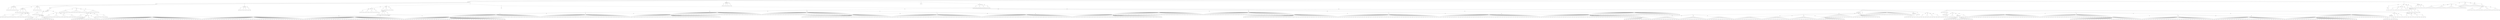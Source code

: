 graph {
P0 [label=<&times;>,shape=circle];
X0 [label=<X<sub>0</sub>>,shape=circle];
P0 -- X0
X1 [label=<X<sub>1</sub>>,shape=circle];
P0 -- X1
P1 [label=<&times;>,shape=circle];
P0 -- P1
X2 [label=<X<sub>2</sub>>,shape=circle];
P1 -- X2
S0 [label="+",shape=circle];
P0 -- S0
P2 [label=<&times;>,shape=circle];
P0 -- P2
X3 [label=<X<sub>3</sub>>,shape=circle];
P2 -- X3
X4 [label=<X<sub>4</sub>>,shape=circle];
P2 -- X4
P3 [label=<&times;>,shape=circle];
P0 -- P3
S1 [label="+",shape=circle];
P0 -- S1
P4 [label=<&times;>,shape=circle];
P1 -- P4
P5 [label=<&times;>,shape=circle];
P1 -- P5
P6 [label=<&times;>,shape=circle];
P1 -- P6
P7 [label=<&times;>,shape=circle];
S0 -- P7 [label="4.500"];
X5 [label=<X<sub>5</sub>>,shape=circle];
P7 -- X5
X6 [label=<X<sub>6</sub>>,shape=circle];
P7 -- X6
P8 [label=<&times;>,shape=circle];
S0 -- P8 [label="6.500"];
X7 [label=<X<sub>7</sub>>,shape=circle];
P8 -- X7
X8 [label=<X<sub>8</sub>>,shape=circle];
P8 -- X8
P9 [label=<&times;>,shape=circle];
S0 -- P9 [label="18.000"];
X9 [label=<X<sub>9</sub>>,shape=circle];
P9 -- X9
X10 [label=<X<sub>10</sub>>,shape=circle];
P9 -- X10
P10 [label=<&times;>,shape=circle];
S0 -- P10 [label="0.500"];
X11 [label=<X<sub>11</sub>>,shape=circle];
P10 -- X11
X12 [label=<X<sub>12</sub>>,shape=circle];
P10 -- X12
S2 [label="+",shape=circle];
P2 -- S2
S3 [label="+",shape=circle];
P3 -- S3
S4 [label="+",shape=circle];
P3 -- S4
S5 [label="+",shape=circle];
S1 -- S5 [label="1.143"];
P11 [label=<&times;>,shape=circle];
S1 -- P11 [label="0.857"];
X13 [label=<X<sub>13</sub>>,shape=circle];
P11 -- X13
X14 [label=<X<sub>14</sub>>,shape=circle];
P11 -- X14
X15 [label=<X<sub>15</sub>>,shape=circle];
P11 -- X15
X16 [label=<X<sub>16</sub>>,shape=circle];
P11 -- X16
X17 [label=<X<sub>17</sub>>,shape=circle];
P11 -- X17
X18 [label=<X<sub>18</sub>>,shape=circle];
P11 -- X18
X19 [label=<X<sub>19</sub>>,shape=circle];
P11 -- X19
P12 [label=<&times;>,shape=circle];
S1 -- P12 [label="2.571"];
X20 [label=<X<sub>20</sub>>,shape=circle];
P12 -- X20
X21 [label=<X<sub>21</sub>>,shape=circle];
P12 -- X21
X22 [label=<X<sub>22</sub>>,shape=circle];
P12 -- X22
X23 [label=<X<sub>23</sub>>,shape=circle];
P12 -- X23
X24 [label=<X<sub>24</sub>>,shape=circle];
P12 -- X24
X25 [label=<X<sub>25</sub>>,shape=circle];
P12 -- X25
X26 [label=<X<sub>26</sub>>,shape=circle];
P12 -- X26
P13 [label=<&times;>,shape=circle];
S1 -- P13 [label="3.857"];
X27 [label=<X<sub>27</sub>>,shape=circle];
P13 -- X27
X28 [label=<X<sub>28</sub>>,shape=circle];
P13 -- X28
S6 [label="+",shape=circle];
P4 -- S6
S7 [label="+",shape=circle];
P4 -- S7
P14 [label=<&times;>,shape=circle];
P5 -- P14
X29 [label=<X<sub>29</sub>>,shape=circle];
P14 -- X29
S8 [label="+",shape=circle];
P5 -- S8
S9 [label="+",shape=circle];
P6 -- S9
P15 [label=<&times;>,shape=circle];
P6 -- P15
X30 [label=<X<sub>30</sub>>,shape=circle];
P15 -- X30
P16 [label=<&times;>,shape=circle];
S2 -- P16 [label="1.000"];
X31 [label=<X<sub>31</sub>>,shape=circle];
P16 -- X31
X32 [label=<X<sub>32</sub>>,shape=circle];
P16 -- X32
X33 [label=<X<sub>33</sub>>,shape=circle];
P16 -- X33
P17 [label=<&times;>,shape=circle];
S2 -- P17 [label="12.333"];
X34 [label=<X<sub>34</sub>>,shape=circle];
P17 -- X34
X35 [label=<X<sub>35</sub>>,shape=circle];
P17 -- X35
X36 [label=<X<sub>36</sub>>,shape=circle];
P17 -- X36
P18 [label=<&times;>,shape=circle];
S2 -- P18 [label="5.333"];
X37 [label=<X<sub>37</sub>>,shape=circle];
P18 -- X37
X38 [label=<X<sub>38</sub>>,shape=circle];
P18 -- X38
X39 [label=<X<sub>39</sub>>,shape=circle];
P18 -- X39
P19 [label=<&times;>,shape=circle];
S2 -- P19 [label="1.000"];
X40 [label=<X<sub>40</sub>>,shape=circle];
P19 -- X40
X41 [label=<X<sub>41</sub>>,shape=circle];
P19 -- X41
X42 [label=<X<sub>42</sub>>,shape=circle];
P19 -- X42
P20 [label=<&times;>,shape=circle];
S3 -- P20 [label="5.000"];
X43 [label=<X<sub>43</sub>>,shape=circle];
P20 -- X43
S10 [label="+",shape=circle];
S3 -- S10 [label="1.333"];
P21 [label=<&times;>,shape=circle];
S3 -- P21 [label="13.000"];
X44 [label=<X<sub>44</sub>>,shape=circle];
P21 -- X44
P22 [label=<&times;>,shape=circle];
S3 -- P22 [label="0.333"];
X45 [label=<X<sub>45</sub>>,shape=circle];
P22 -- X45
X46 [label=<X<sub>46</sub>>,shape=circle];
P22 -- X46
X47 [label=<X<sub>47</sub>>,shape=circle];
P22 -- X47
P23 [label=<&times;>,shape=circle];
S4 -- P23 [label="7.500"];
X48 [label=<X<sub>48</sub>>,shape=circle];
P23 -- X48
X49 [label=<X<sub>49</sub>>,shape=circle];
P23 -- X49
P24 [label=<&times;>,shape=circle];
S4 -- P24 [label="1.500"];
X50 [label=<X<sub>50</sub>>,shape=circle];
P24 -- X50
X51 [label=<X<sub>51</sub>>,shape=circle];
P24 -- X51
P25 [label=<&times;>,shape=circle];
S4 -- P25 [label="0.500"];
X52 [label=<X<sub>52</sub>>,shape=circle];
P25 -- X52
X53 [label=<X<sub>53</sub>>,shape=circle];
P25 -- X53
P26 [label=<&times;>,shape=circle];
S4 -- P26 [label="20.000"];
X54 [label=<X<sub>54</sub>>,shape=circle];
P26 -- X54
X55 [label=<X<sub>55</sub>>,shape=circle];
P26 -- X55
P27 [label=<&times;>,shape=circle];
S5 -- P27 [label="0.429"];
X56 [label=<X<sub>56</sub>>,shape=circle];
P27 -- X56
X57 [label=<X<sub>57</sub>>,shape=circle];
P27 -- X57
X58 [label=<X<sub>58</sub>>,shape=circle];
P27 -- X58
X59 [label=<X<sub>59</sub>>,shape=circle];
P27 -- X59
X60 [label=<X<sub>60</sub>>,shape=circle];
P27 -- X60
X61 [label=<X<sub>61</sub>>,shape=circle];
P27 -- X61
X62 [label=<X<sub>62</sub>>,shape=circle];
P27 -- X62
P28 [label=<&times;>,shape=circle];
S5 -- P28 [label="0.429"];
X63 [label=<X<sub>63</sub>>,shape=circle];
P28 -- X63
X64 [label=<X<sub>64</sub>>,shape=circle];
P28 -- X64
X65 [label=<X<sub>65</sub>>,shape=circle];
P28 -- X65
X66 [label=<X<sub>66</sub>>,shape=circle];
P28 -- X66
X67 [label=<X<sub>67</sub>>,shape=circle];
P28 -- X67
X68 [label=<X<sub>68</sub>>,shape=circle];
P28 -- X68
X69 [label=<X<sub>69</sub>>,shape=circle];
P28 -- X69
P29 [label=<&times;>,shape=circle];
S5 -- P29 [label="0.143"];
X70 [label=<X<sub>70</sub>>,shape=circle];
P29 -- X70
X71 [label=<X<sub>71</sub>>,shape=circle];
P29 -- X71
X72 [label=<X<sub>72</sub>>,shape=circle];
P29 -- X72
X73 [label=<X<sub>73</sub>>,shape=circle];
P29 -- X73
X74 [label=<X<sub>74</sub>>,shape=circle];
P29 -- X74
X75 [label=<X<sub>75</sub>>,shape=circle];
P29 -- X75
X76 [label=<X<sub>76</sub>>,shape=circle];
P29 -- X76
P30 [label=<&times;>,shape=circle];
S5 -- P30 [label="0.143"];
X77 [label=<X<sub>77</sub>>,shape=circle];
P30 -- X77
X78 [label=<X<sub>78</sub>>,shape=circle];
P30 -- X78
X79 [label=<X<sub>79</sub>>,shape=circle];
P30 -- X79
X80 [label=<X<sub>80</sub>>,shape=circle];
P30 -- X80
X81 [label=<X<sub>81</sub>>,shape=circle];
P30 -- X81
X82 [label=<X<sub>82</sub>>,shape=circle];
P30 -- X82
X83 [label=<X<sub>83</sub>>,shape=circle];
P30 -- X83
S11 [label="+",shape=circle];
P13 -- S11
P31 [label=<&times;>,shape=circle];
S6 -- P31 [label="21.000"];
X84 [label=<X<sub>84</sub>>,shape=circle];
P31 -- X84
X85 [label=<X<sub>85</sub>>,shape=circle];
P31 -- X85
P32 [label=<&times;>,shape=circle];
S6 -- P32 [label="5.500"];
X86 [label=<X<sub>86</sub>>,shape=circle];
P32 -- X86
X87 [label=<X<sub>87</sub>>,shape=circle];
P32 -- X87
P33 [label=<&times;>,shape=circle];
S6 -- P33 [label="0.500"];
X88 [label=<X<sub>88</sub>>,shape=circle];
P33 -- X88
X89 [label=<X<sub>89</sub>>,shape=circle];
P33 -- X89
P34 [label=<&times;>,shape=circle];
S6 -- P34 [label="2.500"];
X90 [label=<X<sub>90</sub>>,shape=circle];
P34 -- X90
X91 [label=<X<sub>91</sub>>,shape=circle];
P34 -- X91
S12 [label="+",shape=circle];
S7 -- S12 [label="6.000"];
P35 [label=<&times;>,shape=circle];
S7 -- P35 [label="22.500"];
X92 [label=<X<sub>92</sub>>,shape=circle];
P35 -- X92
X93 [label=<X<sub>93</sub>>,shape=circle];
P35 -- X93
P36 [label=<&times;>,shape=circle];
S7 -- P36 [label="0.500"];
X94 [label=<X<sub>94</sub>>,shape=circle];
P36 -- X94
X95 [label=<X<sub>95</sub>>,shape=circle];
P36 -- X95
P37 [label=<&times;>,shape=circle];
S7 -- P37 [label="0.500"];
X96 [label=<X<sub>96</sub>>,shape=circle];
P37 -- X96
X97 [label=<X<sub>97</sub>>,shape=circle];
P37 -- X97
P38 [label=<&times;>,shape=circle];
P14 -- P38
X98 [label=<X<sub>98</sub>>,shape=circle];
P38 -- X98
S13 [label="+",shape=circle];
P14 -- S13
P39 [label=<&times;>,shape=circle];
S8 -- P39 [label="7.000"];
X99 [label=<X<sub>99</sub>>,shape=circle];
P39 -- X99
X100 [label=<X<sub>100</sub>>,shape=circle];
P39 -- X100
P40 [label=<&times;>,shape=circle];
S8 -- P40 [label="21.500"];
X101 [label=<X<sub>101</sub>>,shape=circle];
P40 -- X101
X102 [label=<X<sub>102</sub>>,shape=circle];
P40 -- X102
P41 [label=<&times;>,shape=circle];
S8 -- P41 [label="0.500"];
X103 [label=<X<sub>103</sub>>,shape=circle];
P41 -- X103
X104 [label=<X<sub>104</sub>>,shape=circle];
P41 -- X104
P42 [label=<&times;>,shape=circle];
S8 -- P42 [label="0.500"];
X105 [label=<X<sub>105</sub>>,shape=circle];
P42 -- X105
X106 [label=<X<sub>106</sub>>,shape=circle];
P42 -- X106
S14 [label="+",shape=circle];
S9 -- S14 [label="1.333"];
P43 [label=<&times;>,shape=circle];
S9 -- P43 [label="11.333"];
X107 [label=<X<sub>107</sub>>,shape=circle];
P43 -- X107
P44 [label=<&times;>,shape=circle];
S9 -- P44 [label="6.667"];
X108 [label=<X<sub>108</sub>>,shape=circle];
P44 -- X108
X109 [label=<X<sub>109</sub>>,shape=circle];
P44 -- X109
X110 [label=<X<sub>110</sub>>,shape=circle];
P44 -- X110
P45 [label=<&times;>,shape=circle];
S9 -- P45 [label="0.333"];
X111 [label=<X<sub>111</sub>>,shape=circle];
P45 -- X111
X112 [label=<X<sub>112</sub>>,shape=circle];
P45 -- X112
X113 [label=<X<sub>113</sub>>,shape=circle];
P45 -- X113
S15 [label="+",shape=circle];
P15 -- S15
P46 [label=<&times;>,shape=circle];
P20 -- P46
X114 [label=<X<sub>114</sub>>,shape=circle];
P46 -- X114
X115 [label=<X<sub>115</sub>>,shape=circle];
P46 -- X115
P47 [label=<&times;>,shape=circle];
S10 -- P47 [label="0.333"];
X116 [label=<X<sub>116</sub>>,shape=circle];
P47 -- X116
X117 [label=<X<sub>117</sub>>,shape=circle];
P47 -- X117
X118 [label=<X<sub>118</sub>>,shape=circle];
P47 -- X118
P48 [label=<&times;>,shape=circle];
S10 -- P48 [label="0.333"];
X119 [label=<X<sub>119</sub>>,shape=circle];
P48 -- X119
X120 [label=<X<sub>120</sub>>,shape=circle];
P48 -- X120
X121 [label=<X<sub>121</sub>>,shape=circle];
P48 -- X121
P49 [label=<&times;>,shape=circle];
S10 -- P49 [label="0.333"];
X122 [label=<X<sub>122</sub>>,shape=circle];
P49 -- X122
X123 [label=<X<sub>123</sub>>,shape=circle];
P49 -- X123
X124 [label=<X<sub>124</sub>>,shape=circle];
P49 -- X124
P50 [label=<&times;>,shape=circle];
S10 -- P50 [label="0.333"];
X125 [label=<X<sub>125</sub>>,shape=circle];
P50 -- X125
X126 [label=<X<sub>126</sub>>,shape=circle];
P50 -- X126
X127 [label=<X<sub>127</sub>>,shape=circle];
P50 -- X127
S16 [label="+",shape=circle];
P21 -- S16
P51 [label=<&times;>,shape=circle];
S11 -- P51 [label="2.000"];
X128 [label=<X<sub>128</sub>>,shape=circle];
P51 -- X128
X129 [label=<X<sub>129</sub>>,shape=circle];
P51 -- X129
X130 [label=<X<sub>130</sub>>,shape=circle];
P51 -- X130
X131 [label=<X<sub>131</sub>>,shape=circle];
P51 -- X131
X132 [label=<X<sub>132</sub>>,shape=circle];
P51 -- X132
P52 [label=<&times;>,shape=circle];
S11 -- P52 [label="0.200"];
X133 [label=<X<sub>133</sub>>,shape=circle];
P52 -- X133
X134 [label=<X<sub>134</sub>>,shape=circle];
P52 -- X134
X135 [label=<X<sub>135</sub>>,shape=circle];
P52 -- X135
X136 [label=<X<sub>136</sub>>,shape=circle];
P52 -- X136
X137 [label=<X<sub>137</sub>>,shape=circle];
P52 -- X137
P53 [label=<&times;>,shape=circle];
S11 -- P53 [label="0.600"];
X138 [label=<X<sub>138</sub>>,shape=circle];
P53 -- X138
X139 [label=<X<sub>139</sub>>,shape=circle];
P53 -- X139
X140 [label=<X<sub>140</sub>>,shape=circle];
P53 -- X140
X141 [label=<X<sub>141</sub>>,shape=circle];
P53 -- X141
X142 [label=<X<sub>142</sub>>,shape=circle];
P53 -- X142
P54 [label=<&times;>,shape=circle];
S11 -- P54 [label="2.600"];
X143 [label=<X<sub>143</sub>>,shape=circle];
P54 -- X143
X144 [label=<X<sub>144</sub>>,shape=circle];
P54 -- X144
X145 [label=<X<sub>145</sub>>,shape=circle];
P54 -- X145
X146 [label=<X<sub>146</sub>>,shape=circle];
P54 -- X146
X147 [label=<X<sub>147</sub>>,shape=circle];
P54 -- X147
P55 [label=<&times;>,shape=circle];
S12 -- P55 [label="2.500"];
X148 [label=<X<sub>148</sub>>,shape=circle];
P55 -- X148
X149 [label=<X<sub>149</sub>>,shape=circle];
P55 -- X149
P56 [label=<&times;>,shape=circle];
S12 -- P56 [label="2.500"];
X150 [label=<X<sub>150</sub>>,shape=circle];
P56 -- X150
X151 [label=<X<sub>151</sub>>,shape=circle];
P56 -- X151
P57 [label=<&times;>,shape=circle];
S12 -- P57 [label="0.500"];
X152 [label=<X<sub>152</sub>>,shape=circle];
P57 -- X152
X153 [label=<X<sub>153</sub>>,shape=circle];
P57 -- X153
P58 [label=<&times;>,shape=circle];
S12 -- P58 [label="0.500"];
X154 [label=<X<sub>154</sub>>,shape=circle];
P58 -- X154
X155 [label=<X<sub>155</sub>>,shape=circle];
P58 -- X155
S17 [label="+",shape=circle];
P38 -- S17
P59 [label=<&times;>,shape=circle];
S13 -- P59 [label="1.143"];
X156 [label=<X<sub>156</sub>>,shape=circle];
P59 -- X156
X157 [label=<X<sub>157</sub>>,shape=circle];
P59 -- X157
X158 [label=<X<sub>158</sub>>,shape=circle];
P59 -- X158
X159 [label=<X<sub>159</sub>>,shape=circle];
P59 -- X159
X160 [label=<X<sub>160</sub>>,shape=circle];
P59 -- X160
X161 [label=<X<sub>161</sub>>,shape=circle];
P59 -- X161
X162 [label=<X<sub>162</sub>>,shape=circle];
P59 -- X162
P60 [label=<&times;>,shape=circle];
S13 -- P60 [label="0.429"];
X163 [label=<X<sub>163</sub>>,shape=circle];
P60 -- X163
X164 [label=<X<sub>164</sub>>,shape=circle];
P60 -- X164
X165 [label=<X<sub>165</sub>>,shape=circle];
P60 -- X165
X166 [label=<X<sub>166</sub>>,shape=circle];
P60 -- X166
X167 [label=<X<sub>167</sub>>,shape=circle];
P60 -- X167
X168 [label=<X<sub>168</sub>>,shape=circle];
P60 -- X168
X169 [label=<X<sub>169</sub>>,shape=circle];
P60 -- X169
P61 [label=<&times;>,shape=circle];
S13 -- P61 [label="5.571"];
X170 [label=<X<sub>170</sub>>,shape=circle];
P61 -- X170
X171 [label=<X<sub>171</sub>>,shape=circle];
P61 -- X171
X172 [label=<X<sub>172</sub>>,shape=circle];
P61 -- X172
P62 [label=<&times;>,shape=circle];
S13 -- P62 [label="1.286"];
X173 [label=<X<sub>173</sub>>,shape=circle];
P62 -- X173
X174 [label=<X<sub>174</sub>>,shape=circle];
P62 -- X174
X175 [label=<X<sub>175</sub>>,shape=circle];
P62 -- X175
X176 [label=<X<sub>176</sub>>,shape=circle];
P62 -- X176
X177 [label=<X<sub>177</sub>>,shape=circle];
P62 -- X177
X178 [label=<X<sub>178</sub>>,shape=circle];
P62 -- X178
X179 [label=<X<sub>179</sub>>,shape=circle];
P62 -- X179
P63 [label=<&times;>,shape=circle];
S14 -- P63 [label="0.333"];
X180 [label=<X<sub>180</sub>>,shape=circle];
P63 -- X180
X181 [label=<X<sub>181</sub>>,shape=circle];
P63 -- X181
X182 [label=<X<sub>182</sub>>,shape=circle];
P63 -- X182
P64 [label=<&times;>,shape=circle];
S14 -- P64 [label="0.333"];
X183 [label=<X<sub>183</sub>>,shape=circle];
P64 -- X183
X184 [label=<X<sub>184</sub>>,shape=circle];
P64 -- X184
X185 [label=<X<sub>185</sub>>,shape=circle];
P64 -- X185
P65 [label=<&times;>,shape=circle];
S14 -- P65 [label="0.333"];
X186 [label=<X<sub>186</sub>>,shape=circle];
P65 -- X186
X187 [label=<X<sub>187</sub>>,shape=circle];
P65 -- X187
X188 [label=<X<sub>188</sub>>,shape=circle];
P65 -- X188
P66 [label=<&times;>,shape=circle];
S14 -- P66 [label="0.333"];
X189 [label=<X<sub>189</sub>>,shape=circle];
P66 -- X189
X190 [label=<X<sub>190</sub>>,shape=circle];
P66 -- X190
X191 [label=<X<sub>191</sub>>,shape=circle];
P66 -- X191
S18 [label="+",shape=circle];
P43 -- S18
S19 [label="+",shape=circle];
S15 -- S19 [label="0.527"];
S20 [label="+",shape=circle];
S15 -- S20 [label="0.200"];
P67 [label=<&times;>,shape=circle];
S15 -- P67 [label="0.182"];
X192 [label=<X<sub>192</sub>>,shape=circle];
P67 -- X192
X193 [label=<X<sub>193</sub>>,shape=circle];
P67 -- X193
P68 [label=<&times;>,shape=circle];
S15 -- P68 [label="0.164"];
X194 [label=<X<sub>194</sub>>,shape=circle];
P68 -- X194
X195 [label=<X<sub>195</sub>>,shape=circle];
P68 -- X195
X196 [label=<X<sub>196</sub>>,shape=circle];
P68 -- X196
X197 [label=<X<sub>197</sub>>,shape=circle];
P68 -- X197
P69 [label=<&times;>,shape=circle];
S16 -- P69 [label="1.000"];
X198 [label=<X<sub>198</sub>>,shape=circle];
P69 -- X198
X199 [label=<X<sub>199</sub>>,shape=circle];
P69 -- X199
P70 [label=<&times;>,shape=circle];
S16 -- P70 [label="17.500"];
X200 [label=<X<sub>200</sub>>,shape=circle];
P70 -- X200
X201 [label=<X<sub>201</sub>>,shape=circle];
P70 -- X201
P71 [label=<&times;>,shape=circle];
S16 -- P71 [label="0.500"];
X202 [label=<X<sub>202</sub>>,shape=circle];
P71 -- X202
X203 [label=<X<sub>203</sub>>,shape=circle];
P71 -- X203
P72 [label=<&times;>,shape=circle];
S16 -- P72 [label="0.500"];
X204 [label=<X<sub>204</sub>>,shape=circle];
P72 -- X204
X205 [label=<X<sub>205</sub>>,shape=circle];
P72 -- X205
S21 [label="+",shape=circle];
S17 -- S21 [label="0.800"];
P73 [label=<&times;>,shape=circle];
S17 -- P73 [label="2.800"];
X206 [label=<X<sub>206</sub>>,shape=circle];
P73 -- X206
X207 [label=<X<sub>207</sub>>,shape=circle];
P73 -- X207
X208 [label=<X<sub>208</sub>>,shape=circle];
P73 -- X208
X209 [label=<X<sub>209</sub>>,shape=circle];
P73 -- X209
X210 [label=<X<sub>210</sub>>,shape=circle];
P73 -- X210
P74 [label=<&times;>,shape=circle];
S17 -- P74 [label="7.400"];
X211 [label=<X<sub>211</sub>>,shape=circle];
P74 -- X211
S22 [label="+",shape=circle];
S17 -- S22 [label="0.800"];
S23 [label="+",shape=circle];
P61 -- S23
P75 [label=<&times;>,shape=circle];
S18 -- P75 [label="1.000"];
X212 [label=<X<sub>212</sub>>,shape=circle];
P75 -- X212
X213 [label=<X<sub>213</sub>>,shape=circle];
P75 -- X213
P76 [label=<&times;>,shape=circle];
S18 -- P76 [label="15.000"];
X214 [label=<X<sub>214</sub>>,shape=circle];
P76 -- X214
X215 [label=<X<sub>215</sub>>,shape=circle];
P76 -- X215
P77 [label=<&times;>,shape=circle];
S18 -- P77 [label="0.500"];
X216 [label=<X<sub>216</sub>>,shape=circle];
P77 -- X216
X217 [label=<X<sub>217</sub>>,shape=circle];
P77 -- X217
P78 [label=<&times;>,shape=circle];
S18 -- P78 [label="0.500"];
X218 [label=<X<sub>218</sub>>,shape=circle];
P78 -- X218
X219 [label=<X<sub>219</sub>>,shape=circle];
P78 -- X219
S24 [label="+",shape=circle];
S19 -- S24 [label="0.200"];
P79 [label=<&times;>,shape=circle];
S19 -- P79 [label="0.091"];
X220 [label=<X<sub>220</sub>>,shape=circle];
P79 -- X220
X221 [label=<X<sub>221</sub>>,shape=circle];
P79 -- X221
X222 [label=<X<sub>222</sub>>,shape=circle];
P79 -- X222
X223 [label=<X<sub>223</sub>>,shape=circle];
P79 -- X223
X224 [label=<X<sub>224</sub>>,shape=circle];
P79 -- X224
X225 [label=<X<sub>225</sub>>,shape=circle];
P79 -- X225
X226 [label=<X<sub>226</sub>>,shape=circle];
P79 -- X226
X227 [label=<X<sub>227</sub>>,shape=circle];
P79 -- X227
X228 [label=<X<sub>228</sub>>,shape=circle];
P79 -- X228
X229 [label=<X<sub>229</sub>>,shape=circle];
P79 -- X229
X230 [label=<X<sub>230</sub>>,shape=circle];
P79 -- X230
X231 [label=<X<sub>231</sub>>,shape=circle];
P79 -- X231
X232 [label=<X<sub>232</sub>>,shape=circle];
P79 -- X232
X233 [label=<X<sub>233</sub>>,shape=circle];
P79 -- X233
X234 [label=<X<sub>234</sub>>,shape=circle];
P79 -- X234
X235 [label=<X<sub>235</sub>>,shape=circle];
P79 -- X235
X236 [label=<X<sub>236</sub>>,shape=circle];
P79 -- X236
X237 [label=<X<sub>237</sub>>,shape=circle];
P79 -- X237
X238 [label=<X<sub>238</sub>>,shape=circle];
P79 -- X238
X239 [label=<X<sub>239</sub>>,shape=circle];
P79 -- X239
X240 [label=<X<sub>240</sub>>,shape=circle];
P79 -- X240
X241 [label=<X<sub>241</sub>>,shape=circle];
P79 -- X241
X242 [label=<X<sub>242</sub>>,shape=circle];
P79 -- X242
X243 [label=<X<sub>243</sub>>,shape=circle];
P79 -- X243
X244 [label=<X<sub>244</sub>>,shape=circle];
P79 -- X244
X245 [label=<X<sub>245</sub>>,shape=circle];
P79 -- X245
X246 [label=<X<sub>246</sub>>,shape=circle];
P79 -- X246
X247 [label=<X<sub>247</sub>>,shape=circle];
P79 -- X247
X248 [label=<X<sub>248</sub>>,shape=circle];
P79 -- X248
X249 [label=<X<sub>249</sub>>,shape=circle];
P79 -- X249
X250 [label=<X<sub>250</sub>>,shape=circle];
P79 -- X250
X251 [label=<X<sub>251</sub>>,shape=circle];
P79 -- X251
X252 [label=<X<sub>252</sub>>,shape=circle];
P79 -- X252
X253 [label=<X<sub>253</sub>>,shape=circle];
P79 -- X253
X254 [label=<X<sub>254</sub>>,shape=circle];
P79 -- X254
X255 [label=<X<sub>255</sub>>,shape=circle];
P79 -- X255
X256 [label=<X<sub>256</sub>>,shape=circle];
P79 -- X256
X257 [label=<X<sub>257</sub>>,shape=circle];
P79 -- X257
X258 [label=<X<sub>258</sub>>,shape=circle];
P79 -- X258
X259 [label=<X<sub>259</sub>>,shape=circle];
P79 -- X259
X260 [label=<X<sub>260</sub>>,shape=circle];
P79 -- X260
X261 [label=<X<sub>261</sub>>,shape=circle];
P79 -- X261
X262 [label=<X<sub>262</sub>>,shape=circle];
P79 -- X262
X263 [label=<X<sub>263</sub>>,shape=circle];
P79 -- X263
X264 [label=<X<sub>264</sub>>,shape=circle];
P79 -- X264
X265 [label=<X<sub>265</sub>>,shape=circle];
P79 -- X265
X266 [label=<X<sub>266</sub>>,shape=circle];
P79 -- X266
X267 [label=<X<sub>267</sub>>,shape=circle];
P79 -- X267
X268 [label=<X<sub>268</sub>>,shape=circle];
P79 -- X268
X269 [label=<X<sub>269</sub>>,shape=circle];
P79 -- X269
X270 [label=<X<sub>270</sub>>,shape=circle];
P79 -- X270
X271 [label=<X<sub>271</sub>>,shape=circle];
P79 -- X271
X272 [label=<X<sub>272</sub>>,shape=circle];
P79 -- X272
X273 [label=<X<sub>273</sub>>,shape=circle];
P79 -- X273
X274 [label=<X<sub>274</sub>>,shape=circle];
P79 -- X274
P80 [label=<&times;>,shape=circle];
S19 -- P80 [label="0.109"];
X275 [label=<X<sub>275</sub>>,shape=circle];
P80 -- X275
X276 [label=<X<sub>276</sub>>,shape=circle];
P80 -- X276
X277 [label=<X<sub>277</sub>>,shape=circle];
P80 -- X277
X278 [label=<X<sub>278</sub>>,shape=circle];
P80 -- X278
X279 [label=<X<sub>279</sub>>,shape=circle];
P80 -- X279
X280 [label=<X<sub>280</sub>>,shape=circle];
P80 -- X280
X281 [label=<X<sub>281</sub>>,shape=circle];
P80 -- X281
X282 [label=<X<sub>282</sub>>,shape=circle];
P80 -- X282
X283 [label=<X<sub>283</sub>>,shape=circle];
P80 -- X283
X284 [label=<X<sub>284</sub>>,shape=circle];
P80 -- X284
X285 [label=<X<sub>285</sub>>,shape=circle];
P80 -- X285
X286 [label=<X<sub>286</sub>>,shape=circle];
P80 -- X286
X287 [label=<X<sub>287</sub>>,shape=circle];
P80 -- X287
X288 [label=<X<sub>288</sub>>,shape=circle];
P80 -- X288
X289 [label=<X<sub>289</sub>>,shape=circle];
P80 -- X289
X290 [label=<X<sub>290</sub>>,shape=circle];
P80 -- X290
X291 [label=<X<sub>291</sub>>,shape=circle];
P80 -- X291
X292 [label=<X<sub>292</sub>>,shape=circle];
P80 -- X292
X293 [label=<X<sub>293</sub>>,shape=circle];
P80 -- X293
X294 [label=<X<sub>294</sub>>,shape=circle];
P80 -- X294
X295 [label=<X<sub>295</sub>>,shape=circle];
P80 -- X295
X296 [label=<X<sub>296</sub>>,shape=circle];
P80 -- X296
X297 [label=<X<sub>297</sub>>,shape=circle];
P80 -- X297
X298 [label=<X<sub>298</sub>>,shape=circle];
P80 -- X298
X299 [label=<X<sub>299</sub>>,shape=circle];
P80 -- X299
X300 [label=<X<sub>300</sub>>,shape=circle];
P80 -- X300
X301 [label=<X<sub>301</sub>>,shape=circle];
P80 -- X301
X302 [label=<X<sub>302</sub>>,shape=circle];
P80 -- X302
X303 [label=<X<sub>303</sub>>,shape=circle];
P80 -- X303
X304 [label=<X<sub>304</sub>>,shape=circle];
P80 -- X304
X305 [label=<X<sub>305</sub>>,shape=circle];
P80 -- X305
X306 [label=<X<sub>306</sub>>,shape=circle];
P80 -- X306
X307 [label=<X<sub>307</sub>>,shape=circle];
P80 -- X307
X308 [label=<X<sub>308</sub>>,shape=circle];
P80 -- X308
X309 [label=<X<sub>309</sub>>,shape=circle];
P80 -- X309
X310 [label=<X<sub>310</sub>>,shape=circle];
P80 -- X310
X311 [label=<X<sub>311</sub>>,shape=circle];
P80 -- X311
X312 [label=<X<sub>312</sub>>,shape=circle];
P80 -- X312
X313 [label=<X<sub>313</sub>>,shape=circle];
P80 -- X313
X314 [label=<X<sub>314</sub>>,shape=circle];
P80 -- X314
X315 [label=<X<sub>315</sub>>,shape=circle];
P80 -- X315
X316 [label=<X<sub>316</sub>>,shape=circle];
P80 -- X316
X317 [label=<X<sub>317</sub>>,shape=circle];
P80 -- X317
X318 [label=<X<sub>318</sub>>,shape=circle];
P80 -- X318
X319 [label=<X<sub>319</sub>>,shape=circle];
P80 -- X319
X320 [label=<X<sub>320</sub>>,shape=circle];
P80 -- X320
X321 [label=<X<sub>321</sub>>,shape=circle];
P80 -- X321
X322 [label=<X<sub>322</sub>>,shape=circle];
P80 -- X322
X323 [label=<X<sub>323</sub>>,shape=circle];
P80 -- X323
X324 [label=<X<sub>324</sub>>,shape=circle];
P80 -- X324
X325 [label=<X<sub>325</sub>>,shape=circle];
P80 -- X325
X326 [label=<X<sub>326</sub>>,shape=circle];
P80 -- X326
X327 [label=<X<sub>327</sub>>,shape=circle];
P80 -- X327
X328 [label=<X<sub>328</sub>>,shape=circle];
P80 -- X328
X329 [label=<X<sub>329</sub>>,shape=circle];
P80 -- X329
S25 [label="+",shape=circle];
S19 -- S25 [label="0.127"];
P81 [label=<&times;>,shape=circle];
S20 -- P81 [label="0.091"];
X330 [label=<X<sub>330</sub>>,shape=circle];
P81 -- X330
X331 [label=<X<sub>331</sub>>,shape=circle];
P81 -- X331
X332 [label=<X<sub>332</sub>>,shape=circle];
P81 -- X332
X333 [label=<X<sub>333</sub>>,shape=circle];
P81 -- X333
X334 [label=<X<sub>334</sub>>,shape=circle];
P81 -- X334
X335 [label=<X<sub>335</sub>>,shape=circle];
P81 -- X335
X336 [label=<X<sub>336</sub>>,shape=circle];
P81 -- X336
X337 [label=<X<sub>337</sub>>,shape=circle];
P81 -- X337
X338 [label=<X<sub>338</sub>>,shape=circle];
P81 -- X338
X339 [label=<X<sub>339</sub>>,shape=circle];
P81 -- X339
X340 [label=<X<sub>340</sub>>,shape=circle];
P81 -- X340
X341 [label=<X<sub>341</sub>>,shape=circle];
P81 -- X341
X342 [label=<X<sub>342</sub>>,shape=circle];
P81 -- X342
X343 [label=<X<sub>343</sub>>,shape=circle];
P81 -- X343
X344 [label=<X<sub>344</sub>>,shape=circle];
P81 -- X344
X345 [label=<X<sub>345</sub>>,shape=circle];
P81 -- X345
X346 [label=<X<sub>346</sub>>,shape=circle];
P81 -- X346
X347 [label=<X<sub>347</sub>>,shape=circle];
P81 -- X347
X348 [label=<X<sub>348</sub>>,shape=circle];
P81 -- X348
X349 [label=<X<sub>349</sub>>,shape=circle];
P81 -- X349
X350 [label=<X<sub>350</sub>>,shape=circle];
P81 -- X350
X351 [label=<X<sub>351</sub>>,shape=circle];
P81 -- X351
X352 [label=<X<sub>352</sub>>,shape=circle];
P81 -- X352
X353 [label=<X<sub>353</sub>>,shape=circle];
P81 -- X353
X354 [label=<X<sub>354</sub>>,shape=circle];
P81 -- X354
X355 [label=<X<sub>355</sub>>,shape=circle];
P81 -- X355
X356 [label=<X<sub>356</sub>>,shape=circle];
P81 -- X356
X357 [label=<X<sub>357</sub>>,shape=circle];
P81 -- X357
X358 [label=<X<sub>358</sub>>,shape=circle];
P81 -- X358
X359 [label=<X<sub>359</sub>>,shape=circle];
P81 -- X359
X360 [label=<X<sub>360</sub>>,shape=circle];
P81 -- X360
X361 [label=<X<sub>361</sub>>,shape=circle];
P81 -- X361
X362 [label=<X<sub>362</sub>>,shape=circle];
P81 -- X362
X363 [label=<X<sub>363</sub>>,shape=circle];
P81 -- X363
X364 [label=<X<sub>364</sub>>,shape=circle];
P81 -- X364
X365 [label=<X<sub>365</sub>>,shape=circle];
P81 -- X365
X366 [label=<X<sub>366</sub>>,shape=circle];
P81 -- X366
X367 [label=<X<sub>367</sub>>,shape=circle];
P81 -- X367
X368 [label=<X<sub>368</sub>>,shape=circle];
P81 -- X368
X369 [label=<X<sub>369</sub>>,shape=circle];
P81 -- X369
X370 [label=<X<sub>370</sub>>,shape=circle];
P81 -- X370
X371 [label=<X<sub>371</sub>>,shape=circle];
P81 -- X371
X372 [label=<X<sub>372</sub>>,shape=circle];
P81 -- X372
X373 [label=<X<sub>373</sub>>,shape=circle];
P81 -- X373
X374 [label=<X<sub>374</sub>>,shape=circle];
P81 -- X374
X375 [label=<X<sub>375</sub>>,shape=circle];
P81 -- X375
X376 [label=<X<sub>376</sub>>,shape=circle];
P81 -- X376
X377 [label=<X<sub>377</sub>>,shape=circle];
P81 -- X377
X378 [label=<X<sub>378</sub>>,shape=circle];
P81 -- X378
X379 [label=<X<sub>379</sub>>,shape=circle];
P81 -- X379
X380 [label=<X<sub>380</sub>>,shape=circle];
P81 -- X380
X381 [label=<X<sub>381</sub>>,shape=circle];
P81 -- X381
X382 [label=<X<sub>382</sub>>,shape=circle];
P81 -- X382
X383 [label=<X<sub>383</sub>>,shape=circle];
P81 -- X383
X384 [label=<X<sub>384</sub>>,shape=circle];
P81 -- X384
P82 [label=<&times;>,shape=circle];
S20 -- P82 [label="0.018"];
X385 [label=<X<sub>385</sub>>,shape=circle];
P82 -- X385
X386 [label=<X<sub>386</sub>>,shape=circle];
P82 -- X386
X387 [label=<X<sub>387</sub>>,shape=circle];
P82 -- X387
X388 [label=<X<sub>388</sub>>,shape=circle];
P82 -- X388
X389 [label=<X<sub>389</sub>>,shape=circle];
P82 -- X389
X390 [label=<X<sub>390</sub>>,shape=circle];
P82 -- X390
X391 [label=<X<sub>391</sub>>,shape=circle];
P82 -- X391
X392 [label=<X<sub>392</sub>>,shape=circle];
P82 -- X392
X393 [label=<X<sub>393</sub>>,shape=circle];
P82 -- X393
X394 [label=<X<sub>394</sub>>,shape=circle];
P82 -- X394
X395 [label=<X<sub>395</sub>>,shape=circle];
P82 -- X395
X396 [label=<X<sub>396</sub>>,shape=circle];
P82 -- X396
X397 [label=<X<sub>397</sub>>,shape=circle];
P82 -- X397
X398 [label=<X<sub>398</sub>>,shape=circle];
P82 -- X398
X399 [label=<X<sub>399</sub>>,shape=circle];
P82 -- X399
X400 [label=<X<sub>400</sub>>,shape=circle];
P82 -- X400
X401 [label=<X<sub>401</sub>>,shape=circle];
P82 -- X401
X402 [label=<X<sub>402</sub>>,shape=circle];
P82 -- X402
X403 [label=<X<sub>403</sub>>,shape=circle];
P82 -- X403
X404 [label=<X<sub>404</sub>>,shape=circle];
P82 -- X404
X405 [label=<X<sub>405</sub>>,shape=circle];
P82 -- X405
X406 [label=<X<sub>406</sub>>,shape=circle];
P82 -- X406
X407 [label=<X<sub>407</sub>>,shape=circle];
P82 -- X407
X408 [label=<X<sub>408</sub>>,shape=circle];
P82 -- X408
X409 [label=<X<sub>409</sub>>,shape=circle];
P82 -- X409
X410 [label=<X<sub>410</sub>>,shape=circle];
P82 -- X410
X411 [label=<X<sub>411</sub>>,shape=circle];
P82 -- X411
X412 [label=<X<sub>412</sub>>,shape=circle];
P82 -- X412
X413 [label=<X<sub>413</sub>>,shape=circle];
P82 -- X413
X414 [label=<X<sub>414</sub>>,shape=circle];
P82 -- X414
X415 [label=<X<sub>415</sub>>,shape=circle];
P82 -- X415
X416 [label=<X<sub>416</sub>>,shape=circle];
P82 -- X416
X417 [label=<X<sub>417</sub>>,shape=circle];
P82 -- X417
X418 [label=<X<sub>418</sub>>,shape=circle];
P82 -- X418
X419 [label=<X<sub>419</sub>>,shape=circle];
P82 -- X419
X420 [label=<X<sub>420</sub>>,shape=circle];
P82 -- X420
X421 [label=<X<sub>421</sub>>,shape=circle];
P82 -- X421
X422 [label=<X<sub>422</sub>>,shape=circle];
P82 -- X422
X423 [label=<X<sub>423</sub>>,shape=circle];
P82 -- X423
X424 [label=<X<sub>424</sub>>,shape=circle];
P82 -- X424
X425 [label=<X<sub>425</sub>>,shape=circle];
P82 -- X425
X426 [label=<X<sub>426</sub>>,shape=circle];
P82 -- X426
X427 [label=<X<sub>427</sub>>,shape=circle];
P82 -- X427
X428 [label=<X<sub>428</sub>>,shape=circle];
P82 -- X428
X429 [label=<X<sub>429</sub>>,shape=circle];
P82 -- X429
X430 [label=<X<sub>430</sub>>,shape=circle];
P82 -- X430
X431 [label=<X<sub>431</sub>>,shape=circle];
P82 -- X431
X432 [label=<X<sub>432</sub>>,shape=circle];
P82 -- X432
X433 [label=<X<sub>433</sub>>,shape=circle];
P82 -- X433
X434 [label=<X<sub>434</sub>>,shape=circle];
P82 -- X434
X435 [label=<X<sub>435</sub>>,shape=circle];
P82 -- X435
X436 [label=<X<sub>436</sub>>,shape=circle];
P82 -- X436
X437 [label=<X<sub>437</sub>>,shape=circle];
P82 -- X437
X438 [label=<X<sub>438</sub>>,shape=circle];
P82 -- X438
X439 [label=<X<sub>439</sub>>,shape=circle];
P82 -- X439
S26 [label="+",shape=circle];
S20 -- S26 [label="0.073"];
P83 [label=<&times;>,shape=circle];
S20 -- P83 [label="0.018"];
X440 [label=<X<sub>440</sub>>,shape=circle];
P83 -- X440
X441 [label=<X<sub>441</sub>>,shape=circle];
P83 -- X441
X442 [label=<X<sub>442</sub>>,shape=circle];
P83 -- X442
X443 [label=<X<sub>443</sub>>,shape=circle];
P83 -- X443
X444 [label=<X<sub>444</sub>>,shape=circle];
P83 -- X444
X445 [label=<X<sub>445</sub>>,shape=circle];
P83 -- X445
X446 [label=<X<sub>446</sub>>,shape=circle];
P83 -- X446
X447 [label=<X<sub>447</sub>>,shape=circle];
P83 -- X447
X448 [label=<X<sub>448</sub>>,shape=circle];
P83 -- X448
X449 [label=<X<sub>449</sub>>,shape=circle];
P83 -- X449
X450 [label=<X<sub>450</sub>>,shape=circle];
P83 -- X450
X451 [label=<X<sub>451</sub>>,shape=circle];
P83 -- X451
X452 [label=<X<sub>452</sub>>,shape=circle];
P83 -- X452
X453 [label=<X<sub>453</sub>>,shape=circle];
P83 -- X453
X454 [label=<X<sub>454</sub>>,shape=circle];
P83 -- X454
X455 [label=<X<sub>455</sub>>,shape=circle];
P83 -- X455
X456 [label=<X<sub>456</sub>>,shape=circle];
P83 -- X456
X457 [label=<X<sub>457</sub>>,shape=circle];
P83 -- X457
X458 [label=<X<sub>458</sub>>,shape=circle];
P83 -- X458
X459 [label=<X<sub>459</sub>>,shape=circle];
P83 -- X459
X460 [label=<X<sub>460</sub>>,shape=circle];
P83 -- X460
X461 [label=<X<sub>461</sub>>,shape=circle];
P83 -- X461
X462 [label=<X<sub>462</sub>>,shape=circle];
P83 -- X462
X463 [label=<X<sub>463</sub>>,shape=circle];
P83 -- X463
X464 [label=<X<sub>464</sub>>,shape=circle];
P83 -- X464
X465 [label=<X<sub>465</sub>>,shape=circle];
P83 -- X465
X466 [label=<X<sub>466</sub>>,shape=circle];
P83 -- X466
X467 [label=<X<sub>467</sub>>,shape=circle];
P83 -- X467
X468 [label=<X<sub>468</sub>>,shape=circle];
P83 -- X468
X469 [label=<X<sub>469</sub>>,shape=circle];
P83 -- X469
X470 [label=<X<sub>470</sub>>,shape=circle];
P83 -- X470
X471 [label=<X<sub>471</sub>>,shape=circle];
P83 -- X471
X472 [label=<X<sub>472</sub>>,shape=circle];
P83 -- X472
X473 [label=<X<sub>473</sub>>,shape=circle];
P83 -- X473
X474 [label=<X<sub>474</sub>>,shape=circle];
P83 -- X474
X475 [label=<X<sub>475</sub>>,shape=circle];
P83 -- X475
X476 [label=<X<sub>476</sub>>,shape=circle];
P83 -- X476
X477 [label=<X<sub>477</sub>>,shape=circle];
P83 -- X477
X478 [label=<X<sub>478</sub>>,shape=circle];
P83 -- X478
X479 [label=<X<sub>479</sub>>,shape=circle];
P83 -- X479
X480 [label=<X<sub>480</sub>>,shape=circle];
P83 -- X480
X481 [label=<X<sub>481</sub>>,shape=circle];
P83 -- X481
X482 [label=<X<sub>482</sub>>,shape=circle];
P83 -- X482
X483 [label=<X<sub>483</sub>>,shape=circle];
P83 -- X483
X484 [label=<X<sub>484</sub>>,shape=circle];
P83 -- X484
X485 [label=<X<sub>485</sub>>,shape=circle];
P83 -- X485
X486 [label=<X<sub>486</sub>>,shape=circle];
P83 -- X486
X487 [label=<X<sub>487</sub>>,shape=circle];
P83 -- X487
X488 [label=<X<sub>488</sub>>,shape=circle];
P83 -- X488
X489 [label=<X<sub>489</sub>>,shape=circle];
P83 -- X489
X490 [label=<X<sub>490</sub>>,shape=circle];
P83 -- X490
X491 [label=<X<sub>491</sub>>,shape=circle];
P83 -- X491
X492 [label=<X<sub>492</sub>>,shape=circle];
P83 -- X492
X493 [label=<X<sub>493</sub>>,shape=circle];
P83 -- X493
X494 [label=<X<sub>494</sub>>,shape=circle];
P83 -- X494
S27 [label="+",shape=circle];
P67 -- S27
P84 [label=<&times;>,shape=circle];
P67 -- P84
X495 [label=<X<sub>495</sub>>,shape=circle];
P84 -- X495
X496 [label=<X<sub>496</sub>>,shape=circle];
P84 -- X496
P85 [label=<&times;>,shape=circle];
P67 -- P85
X497 [label=<X<sub>497</sub>>,shape=circle];
P85 -- X497
X498 [label=<X<sub>498</sub>>,shape=circle];
P85 -- X498
X499 [label=<X<sub>499</sub>>,shape=circle];
P85 -- X499
X500 [label=<X<sub>500</sub>>,shape=circle];
P85 -- X500
X501 [label=<X<sub>501</sub>>,shape=circle];
P85 -- X501
X502 [label=<X<sub>502</sub>>,shape=circle];
P85 -- X502
X503 [label=<X<sub>503</sub>>,shape=circle];
P85 -- X503
X504 [label=<X<sub>504</sub>>,shape=circle];
P85 -- X504
X505 [label=<X<sub>505</sub>>,shape=circle];
P85 -- X505
X506 [label=<X<sub>506</sub>>,shape=circle];
P85 -- X506
X507 [label=<X<sub>507</sub>>,shape=circle];
P85 -- X507
X508 [label=<X<sub>508</sub>>,shape=circle];
P85 -- X508
X509 [label=<X<sub>509</sub>>,shape=circle];
P85 -- X509
X510 [label=<X<sub>510</sub>>,shape=circle];
P85 -- X510
X511 [label=<X<sub>511</sub>>,shape=circle];
P85 -- X511
X512 [label=<X<sub>512</sub>>,shape=circle];
P85 -- X512
X513 [label=<X<sub>513</sub>>,shape=circle];
P85 -- X513
X514 [label=<X<sub>514</sub>>,shape=circle];
P85 -- X514
X515 [label=<X<sub>515</sub>>,shape=circle];
P85 -- X515
X516 [label=<X<sub>516</sub>>,shape=circle];
P85 -- X516
X517 [label=<X<sub>517</sub>>,shape=circle];
P85 -- X517
X518 [label=<X<sub>518</sub>>,shape=circle];
P85 -- X518
X519 [label=<X<sub>519</sub>>,shape=circle];
P85 -- X519
X520 [label=<X<sub>520</sub>>,shape=circle];
P85 -- X520
X521 [label=<X<sub>521</sub>>,shape=circle];
P85 -- X521
X522 [label=<X<sub>522</sub>>,shape=circle];
P85 -- X522
X523 [label=<X<sub>523</sub>>,shape=circle];
P85 -- X523
X524 [label=<X<sub>524</sub>>,shape=circle];
P85 -- X524
X525 [label=<X<sub>525</sub>>,shape=circle];
P85 -- X525
S28 [label="+",shape=circle];
P67 -- S28
P86 [label=<&times;>,shape=circle];
P67 -- P86
X526 [label=<X<sub>526</sub>>,shape=circle];
P86 -- X526
X527 [label=<X<sub>527</sub>>,shape=circle];
P86 -- X527
S29 [label="+",shape=circle];
P67 -- S29
P87 [label=<&times;>,shape=circle];
P68 -- P87
X528 [label=<X<sub>528</sub>>,shape=circle];
P87 -- X528
X529 [label=<X<sub>529</sub>>,shape=circle];
P87 -- X529
X530 [label=<X<sub>530</sub>>,shape=circle];
P87 -- X530
S30 [label="+",shape=circle];
P68 -- S30
S31 [label="+",shape=circle];
P68 -- S31
S32 [label="+",shape=circle];
P68 -- S32
S33 [label="+",shape=circle];
P68 -- S33
P88 [label=<&times;>,shape=circle];
S21 -- P88 [label="0.200"];
X531 [label=<X<sub>531</sub>>,shape=circle];
P88 -- X531
X532 [label=<X<sub>532</sub>>,shape=circle];
P88 -- X532
X533 [label=<X<sub>533</sub>>,shape=circle];
P88 -- X533
X534 [label=<X<sub>534</sub>>,shape=circle];
P88 -- X534
X535 [label=<X<sub>535</sub>>,shape=circle];
P88 -- X535
P89 [label=<&times;>,shape=circle];
S21 -- P89 [label="0.200"];
X536 [label=<X<sub>536</sub>>,shape=circle];
P89 -- X536
X537 [label=<X<sub>537</sub>>,shape=circle];
P89 -- X537
X538 [label=<X<sub>538</sub>>,shape=circle];
P89 -- X538
X539 [label=<X<sub>539</sub>>,shape=circle];
P89 -- X539
X540 [label=<X<sub>540</sub>>,shape=circle];
P89 -- X540
P90 [label=<&times;>,shape=circle];
S21 -- P90 [label="0.200"];
X541 [label=<X<sub>541</sub>>,shape=circle];
P90 -- X541
X542 [label=<X<sub>542</sub>>,shape=circle];
P90 -- X542
X543 [label=<X<sub>543</sub>>,shape=circle];
P90 -- X543
X544 [label=<X<sub>544</sub>>,shape=circle];
P90 -- X544
X545 [label=<X<sub>545</sub>>,shape=circle];
P90 -- X545
P91 [label=<&times;>,shape=circle];
S21 -- P91 [label="0.200"];
X546 [label=<X<sub>546</sub>>,shape=circle];
P91 -- X546
X547 [label=<X<sub>547</sub>>,shape=circle];
P91 -- X547
X548 [label=<X<sub>548</sub>>,shape=circle];
P91 -- X548
X549 [label=<X<sub>549</sub>>,shape=circle];
P91 -- X549
X550 [label=<X<sub>550</sub>>,shape=circle];
P91 -- X550
S34 [label="+",shape=circle];
P74 -- S34
P92 [label=<&times;>,shape=circle];
S22 -- P92 [label="0.200"];
X551 [label=<X<sub>551</sub>>,shape=circle];
P92 -- X551
X552 [label=<X<sub>552</sub>>,shape=circle];
P92 -- X552
X553 [label=<X<sub>553</sub>>,shape=circle];
P92 -- X553
X554 [label=<X<sub>554</sub>>,shape=circle];
P92 -- X554
X555 [label=<X<sub>555</sub>>,shape=circle];
P92 -- X555
P93 [label=<&times;>,shape=circle];
S22 -- P93 [label="0.200"];
X556 [label=<X<sub>556</sub>>,shape=circle];
P93 -- X556
X557 [label=<X<sub>557</sub>>,shape=circle];
P93 -- X557
X558 [label=<X<sub>558</sub>>,shape=circle];
P93 -- X558
X559 [label=<X<sub>559</sub>>,shape=circle];
P93 -- X559
X560 [label=<X<sub>560</sub>>,shape=circle];
P93 -- X560
P94 [label=<&times;>,shape=circle];
S22 -- P94 [label="0.200"];
X561 [label=<X<sub>561</sub>>,shape=circle];
P94 -- X561
X562 [label=<X<sub>562</sub>>,shape=circle];
P94 -- X562
X563 [label=<X<sub>563</sub>>,shape=circle];
P94 -- X563
X564 [label=<X<sub>564</sub>>,shape=circle];
P94 -- X564
X565 [label=<X<sub>565</sub>>,shape=circle];
P94 -- X565
P95 [label=<&times;>,shape=circle];
S22 -- P95 [label="0.200"];
X566 [label=<X<sub>566</sub>>,shape=circle];
P95 -- X566
X567 [label=<X<sub>567</sub>>,shape=circle];
P95 -- X567
X568 [label=<X<sub>568</sub>>,shape=circle];
P95 -- X568
X569 [label=<X<sub>569</sub>>,shape=circle];
P95 -- X569
X570 [label=<X<sub>570</sub>>,shape=circle];
P95 -- X570
P96 [label=<&times;>,shape=circle];
S23 -- P96 [label="1.750"];
X571 [label=<X<sub>571</sub>>,shape=circle];
P96 -- X571
X572 [label=<X<sub>572</sub>>,shape=circle];
P96 -- X572
X573 [label=<X<sub>573</sub>>,shape=circle];
P96 -- X573
X574 [label=<X<sub>574</sub>>,shape=circle];
P96 -- X574
S35 [label="+",shape=circle];
S23 -- S35 [label="1.000"];
P97 [label=<&times;>,shape=circle];
S23 -- P97 [label="6.750"];
X575 [label=<X<sub>575</sub>>,shape=circle];
P97 -- X575
X576 [label=<X<sub>576</sub>>,shape=circle];
P97 -- X576
X577 [label=<X<sub>577</sub>>,shape=circle];
P97 -- X577
X578 [label=<X<sub>578</sub>>,shape=circle];
P97 -- X578
P98 [label=<&times;>,shape=circle];
S23 -- P98 [label="0.250"];
X579 [label=<X<sub>579</sub>>,shape=circle];
P98 -- X579
X580 [label=<X<sub>580</sub>>,shape=circle];
P98 -- X580
X581 [label=<X<sub>581</sub>>,shape=circle];
P98 -- X581
X582 [label=<X<sub>582</sub>>,shape=circle];
P98 -- X582
S36 [label="+",shape=circle];
S24 -- S36 [label="0.073"];
P99 [label=<&times;>,shape=circle];
S24 -- P99 [label="0.091"];
X583 [label=<X<sub>583</sub>>,shape=circle];
P99 -- X583
X584 [label=<X<sub>584</sub>>,shape=circle];
P99 -- X584
X585 [label=<X<sub>585</sub>>,shape=circle];
P99 -- X585
X586 [label=<X<sub>586</sub>>,shape=circle];
P99 -- X586
X587 [label=<X<sub>587</sub>>,shape=circle];
P99 -- X587
X588 [label=<X<sub>588</sub>>,shape=circle];
P99 -- X588
X589 [label=<X<sub>589</sub>>,shape=circle];
P99 -- X589
X590 [label=<X<sub>590</sub>>,shape=circle];
P99 -- X590
X591 [label=<X<sub>591</sub>>,shape=circle];
P99 -- X591
X592 [label=<X<sub>592</sub>>,shape=circle];
P99 -- X592
X593 [label=<X<sub>593</sub>>,shape=circle];
P99 -- X593
X594 [label=<X<sub>594</sub>>,shape=circle];
P99 -- X594
X595 [label=<X<sub>595</sub>>,shape=circle];
P99 -- X595
X596 [label=<X<sub>596</sub>>,shape=circle];
P99 -- X596
X597 [label=<X<sub>597</sub>>,shape=circle];
P99 -- X597
X598 [label=<X<sub>598</sub>>,shape=circle];
P99 -- X598
X599 [label=<X<sub>599</sub>>,shape=circle];
P99 -- X599
X600 [label=<X<sub>600</sub>>,shape=circle];
P99 -- X600
X601 [label=<X<sub>601</sub>>,shape=circle];
P99 -- X601
X602 [label=<X<sub>602</sub>>,shape=circle];
P99 -- X602
X603 [label=<X<sub>603</sub>>,shape=circle];
P99 -- X603
X604 [label=<X<sub>604</sub>>,shape=circle];
P99 -- X604
X605 [label=<X<sub>605</sub>>,shape=circle];
P99 -- X605
X606 [label=<X<sub>606</sub>>,shape=circle];
P99 -- X606
X607 [label=<X<sub>607</sub>>,shape=circle];
P99 -- X607
X608 [label=<X<sub>608</sub>>,shape=circle];
P99 -- X608
X609 [label=<X<sub>609</sub>>,shape=circle];
P99 -- X609
X610 [label=<X<sub>610</sub>>,shape=circle];
P99 -- X610
X611 [label=<X<sub>611</sub>>,shape=circle];
P99 -- X611
X612 [label=<X<sub>612</sub>>,shape=circle];
P99 -- X612
X613 [label=<X<sub>613</sub>>,shape=circle];
P99 -- X613
X614 [label=<X<sub>614</sub>>,shape=circle];
P99 -- X614
X615 [label=<X<sub>615</sub>>,shape=circle];
P99 -- X615
X616 [label=<X<sub>616</sub>>,shape=circle];
P99 -- X616
X617 [label=<X<sub>617</sub>>,shape=circle];
P99 -- X617
X618 [label=<X<sub>618</sub>>,shape=circle];
P99 -- X618
X619 [label=<X<sub>619</sub>>,shape=circle];
P99 -- X619
X620 [label=<X<sub>620</sub>>,shape=circle];
P99 -- X620
X621 [label=<X<sub>621</sub>>,shape=circle];
P99 -- X621
X622 [label=<X<sub>622</sub>>,shape=circle];
P99 -- X622
X623 [label=<X<sub>623</sub>>,shape=circle];
P99 -- X623
X624 [label=<X<sub>624</sub>>,shape=circle];
P99 -- X624
X625 [label=<X<sub>625</sub>>,shape=circle];
P99 -- X625
X626 [label=<X<sub>626</sub>>,shape=circle];
P99 -- X626
X627 [label=<X<sub>627</sub>>,shape=circle];
P99 -- X627
X628 [label=<X<sub>628</sub>>,shape=circle];
P99 -- X628
X629 [label=<X<sub>629</sub>>,shape=circle];
P99 -- X629
X630 [label=<X<sub>630</sub>>,shape=circle];
P99 -- X630
X631 [label=<X<sub>631</sub>>,shape=circle];
P99 -- X631
X632 [label=<X<sub>632</sub>>,shape=circle];
P99 -- X632
X633 [label=<X<sub>633</sub>>,shape=circle];
P99 -- X633
X634 [label=<X<sub>634</sub>>,shape=circle];
P99 -- X634
X635 [label=<X<sub>635</sub>>,shape=circle];
P99 -- X635
X636 [label=<X<sub>636</sub>>,shape=circle];
P99 -- X636
X637 [label=<X<sub>637</sub>>,shape=circle];
P99 -- X637
P100 [label=<&times;>,shape=circle];
S24 -- P100 [label="0.018"];
X638 [label=<X<sub>638</sub>>,shape=circle];
P100 -- X638
X639 [label=<X<sub>639</sub>>,shape=circle];
P100 -- X639
X640 [label=<X<sub>640</sub>>,shape=circle];
P100 -- X640
X641 [label=<X<sub>641</sub>>,shape=circle];
P100 -- X641
X642 [label=<X<sub>642</sub>>,shape=circle];
P100 -- X642
X643 [label=<X<sub>643</sub>>,shape=circle];
P100 -- X643
X644 [label=<X<sub>644</sub>>,shape=circle];
P100 -- X644
X645 [label=<X<sub>645</sub>>,shape=circle];
P100 -- X645
X646 [label=<X<sub>646</sub>>,shape=circle];
P100 -- X646
X647 [label=<X<sub>647</sub>>,shape=circle];
P100 -- X647
X648 [label=<X<sub>648</sub>>,shape=circle];
P100 -- X648
X649 [label=<X<sub>649</sub>>,shape=circle];
P100 -- X649
X650 [label=<X<sub>650</sub>>,shape=circle];
P100 -- X650
X651 [label=<X<sub>651</sub>>,shape=circle];
P100 -- X651
X652 [label=<X<sub>652</sub>>,shape=circle];
P100 -- X652
X653 [label=<X<sub>653</sub>>,shape=circle];
P100 -- X653
X654 [label=<X<sub>654</sub>>,shape=circle];
P100 -- X654
X655 [label=<X<sub>655</sub>>,shape=circle];
P100 -- X655
X656 [label=<X<sub>656</sub>>,shape=circle];
P100 -- X656
X657 [label=<X<sub>657</sub>>,shape=circle];
P100 -- X657
X658 [label=<X<sub>658</sub>>,shape=circle];
P100 -- X658
X659 [label=<X<sub>659</sub>>,shape=circle];
P100 -- X659
X660 [label=<X<sub>660</sub>>,shape=circle];
P100 -- X660
X661 [label=<X<sub>661</sub>>,shape=circle];
P100 -- X661
X662 [label=<X<sub>662</sub>>,shape=circle];
P100 -- X662
X663 [label=<X<sub>663</sub>>,shape=circle];
P100 -- X663
X664 [label=<X<sub>664</sub>>,shape=circle];
P100 -- X664
X665 [label=<X<sub>665</sub>>,shape=circle];
P100 -- X665
X666 [label=<X<sub>666</sub>>,shape=circle];
P100 -- X666
X667 [label=<X<sub>667</sub>>,shape=circle];
P100 -- X667
X668 [label=<X<sub>668</sub>>,shape=circle];
P100 -- X668
X669 [label=<X<sub>669</sub>>,shape=circle];
P100 -- X669
X670 [label=<X<sub>670</sub>>,shape=circle];
P100 -- X670
X671 [label=<X<sub>671</sub>>,shape=circle];
P100 -- X671
X672 [label=<X<sub>672</sub>>,shape=circle];
P100 -- X672
X673 [label=<X<sub>673</sub>>,shape=circle];
P100 -- X673
X674 [label=<X<sub>674</sub>>,shape=circle];
P100 -- X674
X675 [label=<X<sub>675</sub>>,shape=circle];
P100 -- X675
X676 [label=<X<sub>676</sub>>,shape=circle];
P100 -- X676
X677 [label=<X<sub>677</sub>>,shape=circle];
P100 -- X677
X678 [label=<X<sub>678</sub>>,shape=circle];
P100 -- X678
X679 [label=<X<sub>679</sub>>,shape=circle];
P100 -- X679
X680 [label=<X<sub>680</sub>>,shape=circle];
P100 -- X680
X681 [label=<X<sub>681</sub>>,shape=circle];
P100 -- X681
X682 [label=<X<sub>682</sub>>,shape=circle];
P100 -- X682
X683 [label=<X<sub>683</sub>>,shape=circle];
P100 -- X683
X684 [label=<X<sub>684</sub>>,shape=circle];
P100 -- X684
X685 [label=<X<sub>685</sub>>,shape=circle];
P100 -- X685
X686 [label=<X<sub>686</sub>>,shape=circle];
P100 -- X686
X687 [label=<X<sub>687</sub>>,shape=circle];
P100 -- X687
X688 [label=<X<sub>688</sub>>,shape=circle];
P100 -- X688
X689 [label=<X<sub>689</sub>>,shape=circle];
P100 -- X689
X690 [label=<X<sub>690</sub>>,shape=circle];
P100 -- X690
X691 [label=<X<sub>691</sub>>,shape=circle];
P100 -- X691
X692 [label=<X<sub>692</sub>>,shape=circle];
P100 -- X692
P101 [label=<&times;>,shape=circle];
S24 -- P101 [label="0.018"];
X693 [label=<X<sub>693</sub>>,shape=circle];
P101 -- X693
X694 [label=<X<sub>694</sub>>,shape=circle];
P101 -- X694
X695 [label=<X<sub>695</sub>>,shape=circle];
P101 -- X695
X696 [label=<X<sub>696</sub>>,shape=circle];
P101 -- X696
X697 [label=<X<sub>697</sub>>,shape=circle];
P101 -- X697
X698 [label=<X<sub>698</sub>>,shape=circle];
P101 -- X698
X699 [label=<X<sub>699</sub>>,shape=circle];
P101 -- X699
X700 [label=<X<sub>700</sub>>,shape=circle];
P101 -- X700
X701 [label=<X<sub>701</sub>>,shape=circle];
P101 -- X701
X702 [label=<X<sub>702</sub>>,shape=circle];
P101 -- X702
X703 [label=<X<sub>703</sub>>,shape=circle];
P101 -- X703
X704 [label=<X<sub>704</sub>>,shape=circle];
P101 -- X704
X705 [label=<X<sub>705</sub>>,shape=circle];
P101 -- X705
X706 [label=<X<sub>706</sub>>,shape=circle];
P101 -- X706
X707 [label=<X<sub>707</sub>>,shape=circle];
P101 -- X707
X708 [label=<X<sub>708</sub>>,shape=circle];
P101 -- X708
X709 [label=<X<sub>709</sub>>,shape=circle];
P101 -- X709
X710 [label=<X<sub>710</sub>>,shape=circle];
P101 -- X710
X711 [label=<X<sub>711</sub>>,shape=circle];
P101 -- X711
X712 [label=<X<sub>712</sub>>,shape=circle];
P101 -- X712
X713 [label=<X<sub>713</sub>>,shape=circle];
P101 -- X713
X714 [label=<X<sub>714</sub>>,shape=circle];
P101 -- X714
X715 [label=<X<sub>715</sub>>,shape=circle];
P101 -- X715
X716 [label=<X<sub>716</sub>>,shape=circle];
P101 -- X716
X717 [label=<X<sub>717</sub>>,shape=circle];
P101 -- X717
X718 [label=<X<sub>718</sub>>,shape=circle];
P101 -- X718
X719 [label=<X<sub>719</sub>>,shape=circle];
P101 -- X719
X720 [label=<X<sub>720</sub>>,shape=circle];
P101 -- X720
X721 [label=<X<sub>721</sub>>,shape=circle];
P101 -- X721
X722 [label=<X<sub>722</sub>>,shape=circle];
P101 -- X722
X723 [label=<X<sub>723</sub>>,shape=circle];
P101 -- X723
X724 [label=<X<sub>724</sub>>,shape=circle];
P101 -- X724
X725 [label=<X<sub>725</sub>>,shape=circle];
P101 -- X725
X726 [label=<X<sub>726</sub>>,shape=circle];
P101 -- X726
X727 [label=<X<sub>727</sub>>,shape=circle];
P101 -- X727
X728 [label=<X<sub>728</sub>>,shape=circle];
P101 -- X728
X729 [label=<X<sub>729</sub>>,shape=circle];
P101 -- X729
X730 [label=<X<sub>730</sub>>,shape=circle];
P101 -- X730
X731 [label=<X<sub>731</sub>>,shape=circle];
P101 -- X731
X732 [label=<X<sub>732</sub>>,shape=circle];
P101 -- X732
X733 [label=<X<sub>733</sub>>,shape=circle];
P101 -- X733
X734 [label=<X<sub>734</sub>>,shape=circle];
P101 -- X734
X735 [label=<X<sub>735</sub>>,shape=circle];
P101 -- X735
X736 [label=<X<sub>736</sub>>,shape=circle];
P101 -- X736
X737 [label=<X<sub>737</sub>>,shape=circle];
P101 -- X737
X738 [label=<X<sub>738</sub>>,shape=circle];
P101 -- X738
X739 [label=<X<sub>739</sub>>,shape=circle];
P101 -- X739
X740 [label=<X<sub>740</sub>>,shape=circle];
P101 -- X740
X741 [label=<X<sub>741</sub>>,shape=circle];
P101 -- X741
X742 [label=<X<sub>742</sub>>,shape=circle];
P101 -- X742
X743 [label=<X<sub>743</sub>>,shape=circle];
P101 -- X743
X744 [label=<X<sub>744</sub>>,shape=circle];
P101 -- X744
X745 [label=<X<sub>745</sub>>,shape=circle];
P101 -- X745
X746 [label=<X<sub>746</sub>>,shape=circle];
P101 -- X746
X747 [label=<X<sub>747</sub>>,shape=circle];
P101 -- X747
P102 [label=<&times;>,shape=circle];
S25 -- P102 [label="0.055"];
X748 [label=<X<sub>748</sub>>,shape=circle];
P102 -- X748
X749 [label=<X<sub>749</sub>>,shape=circle];
P102 -- X749
X750 [label=<X<sub>750</sub>>,shape=circle];
P102 -- X750
X751 [label=<X<sub>751</sub>>,shape=circle];
P102 -- X751
X752 [label=<X<sub>752</sub>>,shape=circle];
P102 -- X752
X753 [label=<X<sub>753</sub>>,shape=circle];
P102 -- X753
X754 [label=<X<sub>754</sub>>,shape=circle];
P102 -- X754
X755 [label=<X<sub>755</sub>>,shape=circle];
P102 -- X755
X756 [label=<X<sub>756</sub>>,shape=circle];
P102 -- X756
X757 [label=<X<sub>757</sub>>,shape=circle];
P102 -- X757
X758 [label=<X<sub>758</sub>>,shape=circle];
P102 -- X758
X759 [label=<X<sub>759</sub>>,shape=circle];
P102 -- X759
X760 [label=<X<sub>760</sub>>,shape=circle];
P102 -- X760
X761 [label=<X<sub>761</sub>>,shape=circle];
P102 -- X761
X762 [label=<X<sub>762</sub>>,shape=circle];
P102 -- X762
X763 [label=<X<sub>763</sub>>,shape=circle];
P102 -- X763
X764 [label=<X<sub>764</sub>>,shape=circle];
P102 -- X764
X765 [label=<X<sub>765</sub>>,shape=circle];
P102 -- X765
X766 [label=<X<sub>766</sub>>,shape=circle];
P102 -- X766
X767 [label=<X<sub>767</sub>>,shape=circle];
P102 -- X767
X768 [label=<X<sub>768</sub>>,shape=circle];
P102 -- X768
X769 [label=<X<sub>769</sub>>,shape=circle];
P102 -- X769
X770 [label=<X<sub>770</sub>>,shape=circle];
P102 -- X770
X771 [label=<X<sub>771</sub>>,shape=circle];
P102 -- X771
X772 [label=<X<sub>772</sub>>,shape=circle];
P102 -- X772
X773 [label=<X<sub>773</sub>>,shape=circle];
P102 -- X773
X774 [label=<X<sub>774</sub>>,shape=circle];
P102 -- X774
X775 [label=<X<sub>775</sub>>,shape=circle];
P102 -- X775
X776 [label=<X<sub>776</sub>>,shape=circle];
P102 -- X776
X777 [label=<X<sub>777</sub>>,shape=circle];
P102 -- X777
X778 [label=<X<sub>778</sub>>,shape=circle];
P102 -- X778
X779 [label=<X<sub>779</sub>>,shape=circle];
P102 -- X779
X780 [label=<X<sub>780</sub>>,shape=circle];
P102 -- X780
X781 [label=<X<sub>781</sub>>,shape=circle];
P102 -- X781
X782 [label=<X<sub>782</sub>>,shape=circle];
P102 -- X782
X783 [label=<X<sub>783</sub>>,shape=circle];
P102 -- X783
X784 [label=<X<sub>784</sub>>,shape=circle];
P102 -- X784
X785 [label=<X<sub>785</sub>>,shape=circle];
P102 -- X785
X786 [label=<X<sub>786</sub>>,shape=circle];
P102 -- X786
X787 [label=<X<sub>787</sub>>,shape=circle];
P102 -- X787
X788 [label=<X<sub>788</sub>>,shape=circle];
P102 -- X788
X789 [label=<X<sub>789</sub>>,shape=circle];
P102 -- X789
X790 [label=<X<sub>790</sub>>,shape=circle];
P102 -- X790
X791 [label=<X<sub>791</sub>>,shape=circle];
P102 -- X791
X792 [label=<X<sub>792</sub>>,shape=circle];
P102 -- X792
X793 [label=<X<sub>793</sub>>,shape=circle];
P102 -- X793
X794 [label=<X<sub>794</sub>>,shape=circle];
P102 -- X794
X795 [label=<X<sub>795</sub>>,shape=circle];
P102 -- X795
X796 [label=<X<sub>796</sub>>,shape=circle];
P102 -- X796
X797 [label=<X<sub>797</sub>>,shape=circle];
P102 -- X797
X798 [label=<X<sub>798</sub>>,shape=circle];
P102 -- X798
X799 [label=<X<sub>799</sub>>,shape=circle];
P102 -- X799
X800 [label=<X<sub>800</sub>>,shape=circle];
P102 -- X800
X801 [label=<X<sub>801</sub>>,shape=circle];
P102 -- X801
X802 [label=<X<sub>802</sub>>,shape=circle];
P102 -- X802
P103 [label=<&times;>,shape=circle];
S25 -- P103 [label="0.018"];
X803 [label=<X<sub>803</sub>>,shape=circle];
P103 -- X803
X804 [label=<X<sub>804</sub>>,shape=circle];
P103 -- X804
X805 [label=<X<sub>805</sub>>,shape=circle];
P103 -- X805
X806 [label=<X<sub>806</sub>>,shape=circle];
P103 -- X806
X807 [label=<X<sub>807</sub>>,shape=circle];
P103 -- X807
X808 [label=<X<sub>808</sub>>,shape=circle];
P103 -- X808
X809 [label=<X<sub>809</sub>>,shape=circle];
P103 -- X809
X810 [label=<X<sub>810</sub>>,shape=circle];
P103 -- X810
X811 [label=<X<sub>811</sub>>,shape=circle];
P103 -- X811
X812 [label=<X<sub>812</sub>>,shape=circle];
P103 -- X812
X813 [label=<X<sub>813</sub>>,shape=circle];
P103 -- X813
X814 [label=<X<sub>814</sub>>,shape=circle];
P103 -- X814
X815 [label=<X<sub>815</sub>>,shape=circle];
P103 -- X815
X816 [label=<X<sub>816</sub>>,shape=circle];
P103 -- X816
X817 [label=<X<sub>817</sub>>,shape=circle];
P103 -- X817
X818 [label=<X<sub>818</sub>>,shape=circle];
P103 -- X818
X819 [label=<X<sub>819</sub>>,shape=circle];
P103 -- X819
X820 [label=<X<sub>820</sub>>,shape=circle];
P103 -- X820
X821 [label=<X<sub>821</sub>>,shape=circle];
P103 -- X821
X822 [label=<X<sub>822</sub>>,shape=circle];
P103 -- X822
X823 [label=<X<sub>823</sub>>,shape=circle];
P103 -- X823
X824 [label=<X<sub>824</sub>>,shape=circle];
P103 -- X824
X825 [label=<X<sub>825</sub>>,shape=circle];
P103 -- X825
X826 [label=<X<sub>826</sub>>,shape=circle];
P103 -- X826
X827 [label=<X<sub>827</sub>>,shape=circle];
P103 -- X827
X828 [label=<X<sub>828</sub>>,shape=circle];
P103 -- X828
X829 [label=<X<sub>829</sub>>,shape=circle];
P103 -- X829
X830 [label=<X<sub>830</sub>>,shape=circle];
P103 -- X830
X831 [label=<X<sub>831</sub>>,shape=circle];
P103 -- X831
X832 [label=<X<sub>832</sub>>,shape=circle];
P103 -- X832
X833 [label=<X<sub>833</sub>>,shape=circle];
P103 -- X833
X834 [label=<X<sub>834</sub>>,shape=circle];
P103 -- X834
X835 [label=<X<sub>835</sub>>,shape=circle];
P103 -- X835
X836 [label=<X<sub>836</sub>>,shape=circle];
P103 -- X836
X837 [label=<X<sub>837</sub>>,shape=circle];
P103 -- X837
X838 [label=<X<sub>838</sub>>,shape=circle];
P103 -- X838
X839 [label=<X<sub>839</sub>>,shape=circle];
P103 -- X839
X840 [label=<X<sub>840</sub>>,shape=circle];
P103 -- X840
X841 [label=<X<sub>841</sub>>,shape=circle];
P103 -- X841
X842 [label=<X<sub>842</sub>>,shape=circle];
P103 -- X842
X843 [label=<X<sub>843</sub>>,shape=circle];
P103 -- X843
X844 [label=<X<sub>844</sub>>,shape=circle];
P103 -- X844
X845 [label=<X<sub>845</sub>>,shape=circle];
P103 -- X845
X846 [label=<X<sub>846</sub>>,shape=circle];
P103 -- X846
X847 [label=<X<sub>847</sub>>,shape=circle];
P103 -- X847
X848 [label=<X<sub>848</sub>>,shape=circle];
P103 -- X848
X849 [label=<X<sub>849</sub>>,shape=circle];
P103 -- X849
X850 [label=<X<sub>850</sub>>,shape=circle];
P103 -- X850
X851 [label=<X<sub>851</sub>>,shape=circle];
P103 -- X851
X852 [label=<X<sub>852</sub>>,shape=circle];
P103 -- X852
X853 [label=<X<sub>853</sub>>,shape=circle];
P103 -- X853
X854 [label=<X<sub>854</sub>>,shape=circle];
P103 -- X854
X855 [label=<X<sub>855</sub>>,shape=circle];
P103 -- X855
X856 [label=<X<sub>856</sub>>,shape=circle];
P103 -- X856
X857 [label=<X<sub>857</sub>>,shape=circle];
P103 -- X857
P104 [label=<&times;>,shape=circle];
S25 -- P104 [label="0.036"];
X858 [label=<X<sub>858</sub>>,shape=circle];
P104 -- X858
X859 [label=<X<sub>859</sub>>,shape=circle];
P104 -- X859
X860 [label=<X<sub>860</sub>>,shape=circle];
P104 -- X860
X861 [label=<X<sub>861</sub>>,shape=circle];
P104 -- X861
X862 [label=<X<sub>862</sub>>,shape=circle];
P104 -- X862
X863 [label=<X<sub>863</sub>>,shape=circle];
P104 -- X863
X864 [label=<X<sub>864</sub>>,shape=circle];
P104 -- X864
X865 [label=<X<sub>865</sub>>,shape=circle];
P104 -- X865
X866 [label=<X<sub>866</sub>>,shape=circle];
P104 -- X866
X867 [label=<X<sub>867</sub>>,shape=circle];
P104 -- X867
X868 [label=<X<sub>868</sub>>,shape=circle];
P104 -- X868
X869 [label=<X<sub>869</sub>>,shape=circle];
P104 -- X869
X870 [label=<X<sub>870</sub>>,shape=circle];
P104 -- X870
X871 [label=<X<sub>871</sub>>,shape=circle];
P104 -- X871
X872 [label=<X<sub>872</sub>>,shape=circle];
P104 -- X872
X873 [label=<X<sub>873</sub>>,shape=circle];
P104 -- X873
X874 [label=<X<sub>874</sub>>,shape=circle];
P104 -- X874
X875 [label=<X<sub>875</sub>>,shape=circle];
P104 -- X875
X876 [label=<X<sub>876</sub>>,shape=circle];
P104 -- X876
X877 [label=<X<sub>877</sub>>,shape=circle];
P104 -- X877
X878 [label=<X<sub>878</sub>>,shape=circle];
P104 -- X878
X879 [label=<X<sub>879</sub>>,shape=circle];
P104 -- X879
X880 [label=<X<sub>880</sub>>,shape=circle];
P104 -- X880
X881 [label=<X<sub>881</sub>>,shape=circle];
P104 -- X881
X882 [label=<X<sub>882</sub>>,shape=circle];
P104 -- X882
X883 [label=<X<sub>883</sub>>,shape=circle];
P104 -- X883
X884 [label=<X<sub>884</sub>>,shape=circle];
P104 -- X884
X885 [label=<X<sub>885</sub>>,shape=circle];
P104 -- X885
X886 [label=<X<sub>886</sub>>,shape=circle];
P104 -- X886
X887 [label=<X<sub>887</sub>>,shape=circle];
P104 -- X887
X888 [label=<X<sub>888</sub>>,shape=circle];
P104 -- X888
X889 [label=<X<sub>889</sub>>,shape=circle];
P104 -- X889
X890 [label=<X<sub>890</sub>>,shape=circle];
P104 -- X890
X891 [label=<X<sub>891</sub>>,shape=circle];
P104 -- X891
X892 [label=<X<sub>892</sub>>,shape=circle];
P104 -- X892
X893 [label=<X<sub>893</sub>>,shape=circle];
P104 -- X893
X894 [label=<X<sub>894</sub>>,shape=circle];
P104 -- X894
X895 [label=<X<sub>895</sub>>,shape=circle];
P104 -- X895
X896 [label=<X<sub>896</sub>>,shape=circle];
P104 -- X896
X897 [label=<X<sub>897</sub>>,shape=circle];
P104 -- X897
X898 [label=<X<sub>898</sub>>,shape=circle];
P104 -- X898
X899 [label=<X<sub>899</sub>>,shape=circle];
P104 -- X899
X900 [label=<X<sub>900</sub>>,shape=circle];
P104 -- X900
X901 [label=<X<sub>901</sub>>,shape=circle];
P104 -- X901
X902 [label=<X<sub>902</sub>>,shape=circle];
P104 -- X902
X903 [label=<X<sub>903</sub>>,shape=circle];
P104 -- X903
X904 [label=<X<sub>904</sub>>,shape=circle];
P104 -- X904
X905 [label=<X<sub>905</sub>>,shape=circle];
P104 -- X905
X906 [label=<X<sub>906</sub>>,shape=circle];
P104 -- X906
X907 [label=<X<sub>907</sub>>,shape=circle];
P104 -- X907
X908 [label=<X<sub>908</sub>>,shape=circle];
P104 -- X908
X909 [label=<X<sub>909</sub>>,shape=circle];
P104 -- X909
X910 [label=<X<sub>910</sub>>,shape=circle];
P104 -- X910
X911 [label=<X<sub>911</sub>>,shape=circle];
P104 -- X911
X912 [label=<X<sub>912</sub>>,shape=circle];
P104 -- X912
P105 [label=<&times;>,shape=circle];
S25 -- P105 [label="0.018"];
X913 [label=<X<sub>913</sub>>,shape=circle];
P105 -- X913
X914 [label=<X<sub>914</sub>>,shape=circle];
P105 -- X914
X915 [label=<X<sub>915</sub>>,shape=circle];
P105 -- X915
X916 [label=<X<sub>916</sub>>,shape=circle];
P105 -- X916
X917 [label=<X<sub>917</sub>>,shape=circle];
P105 -- X917
X918 [label=<X<sub>918</sub>>,shape=circle];
P105 -- X918
X919 [label=<X<sub>919</sub>>,shape=circle];
P105 -- X919
X920 [label=<X<sub>920</sub>>,shape=circle];
P105 -- X920
X921 [label=<X<sub>921</sub>>,shape=circle];
P105 -- X921
X922 [label=<X<sub>922</sub>>,shape=circle];
P105 -- X922
X923 [label=<X<sub>923</sub>>,shape=circle];
P105 -- X923
X924 [label=<X<sub>924</sub>>,shape=circle];
P105 -- X924
X925 [label=<X<sub>925</sub>>,shape=circle];
P105 -- X925
X926 [label=<X<sub>926</sub>>,shape=circle];
P105 -- X926
X927 [label=<X<sub>927</sub>>,shape=circle];
P105 -- X927
X928 [label=<X<sub>928</sub>>,shape=circle];
P105 -- X928
X929 [label=<X<sub>929</sub>>,shape=circle];
P105 -- X929
X930 [label=<X<sub>930</sub>>,shape=circle];
P105 -- X930
X931 [label=<X<sub>931</sub>>,shape=circle];
P105 -- X931
X932 [label=<X<sub>932</sub>>,shape=circle];
P105 -- X932
X933 [label=<X<sub>933</sub>>,shape=circle];
P105 -- X933
X934 [label=<X<sub>934</sub>>,shape=circle];
P105 -- X934
X935 [label=<X<sub>935</sub>>,shape=circle];
P105 -- X935
X936 [label=<X<sub>936</sub>>,shape=circle];
P105 -- X936
X937 [label=<X<sub>937</sub>>,shape=circle];
P105 -- X937
X938 [label=<X<sub>938</sub>>,shape=circle];
P105 -- X938
X939 [label=<X<sub>939</sub>>,shape=circle];
P105 -- X939
X940 [label=<X<sub>940</sub>>,shape=circle];
P105 -- X940
X941 [label=<X<sub>941</sub>>,shape=circle];
P105 -- X941
X942 [label=<X<sub>942</sub>>,shape=circle];
P105 -- X942
X943 [label=<X<sub>943</sub>>,shape=circle];
P105 -- X943
X944 [label=<X<sub>944</sub>>,shape=circle];
P105 -- X944
X945 [label=<X<sub>945</sub>>,shape=circle];
P105 -- X945
X946 [label=<X<sub>946</sub>>,shape=circle];
P105 -- X946
X947 [label=<X<sub>947</sub>>,shape=circle];
P105 -- X947
X948 [label=<X<sub>948</sub>>,shape=circle];
P105 -- X948
X949 [label=<X<sub>949</sub>>,shape=circle];
P105 -- X949
X950 [label=<X<sub>950</sub>>,shape=circle];
P105 -- X950
X951 [label=<X<sub>951</sub>>,shape=circle];
P105 -- X951
X952 [label=<X<sub>952</sub>>,shape=circle];
P105 -- X952
X953 [label=<X<sub>953</sub>>,shape=circle];
P105 -- X953
X954 [label=<X<sub>954</sub>>,shape=circle];
P105 -- X954
X955 [label=<X<sub>955</sub>>,shape=circle];
P105 -- X955
X956 [label=<X<sub>956</sub>>,shape=circle];
P105 -- X956
X957 [label=<X<sub>957</sub>>,shape=circle];
P105 -- X957
X958 [label=<X<sub>958</sub>>,shape=circle];
P105 -- X958
X959 [label=<X<sub>959</sub>>,shape=circle];
P105 -- X959
X960 [label=<X<sub>960</sub>>,shape=circle];
P105 -- X960
X961 [label=<X<sub>961</sub>>,shape=circle];
P105 -- X961
X962 [label=<X<sub>962</sub>>,shape=circle];
P105 -- X962
X963 [label=<X<sub>963</sub>>,shape=circle];
P105 -- X963
X964 [label=<X<sub>964</sub>>,shape=circle];
P105 -- X964
X965 [label=<X<sub>965</sub>>,shape=circle];
P105 -- X965
X966 [label=<X<sub>966</sub>>,shape=circle];
P105 -- X966
X967 [label=<X<sub>967</sub>>,shape=circle];
P105 -- X967
P106 [label=<&times;>,shape=circle];
S26 -- P106 [label="0.018"];
X968 [label=<X<sub>968</sub>>,shape=circle];
P106 -- X968
X969 [label=<X<sub>969</sub>>,shape=circle];
P106 -- X969
X970 [label=<X<sub>970</sub>>,shape=circle];
P106 -- X970
X971 [label=<X<sub>971</sub>>,shape=circle];
P106 -- X971
X972 [label=<X<sub>972</sub>>,shape=circle];
P106 -- X972
X973 [label=<X<sub>973</sub>>,shape=circle];
P106 -- X973
X974 [label=<X<sub>974</sub>>,shape=circle];
P106 -- X974
X975 [label=<X<sub>975</sub>>,shape=circle];
P106 -- X975
X976 [label=<X<sub>976</sub>>,shape=circle];
P106 -- X976
X977 [label=<X<sub>977</sub>>,shape=circle];
P106 -- X977
X978 [label=<X<sub>978</sub>>,shape=circle];
P106 -- X978
X979 [label=<X<sub>979</sub>>,shape=circle];
P106 -- X979
X980 [label=<X<sub>980</sub>>,shape=circle];
P106 -- X980
X981 [label=<X<sub>981</sub>>,shape=circle];
P106 -- X981
X982 [label=<X<sub>982</sub>>,shape=circle];
P106 -- X982
X983 [label=<X<sub>983</sub>>,shape=circle];
P106 -- X983
X984 [label=<X<sub>984</sub>>,shape=circle];
P106 -- X984
X985 [label=<X<sub>985</sub>>,shape=circle];
P106 -- X985
X986 [label=<X<sub>986</sub>>,shape=circle];
P106 -- X986
X987 [label=<X<sub>987</sub>>,shape=circle];
P106 -- X987
X988 [label=<X<sub>988</sub>>,shape=circle];
P106 -- X988
X989 [label=<X<sub>989</sub>>,shape=circle];
P106 -- X989
X990 [label=<X<sub>990</sub>>,shape=circle];
P106 -- X990
X991 [label=<X<sub>991</sub>>,shape=circle];
P106 -- X991
X992 [label=<X<sub>992</sub>>,shape=circle];
P106 -- X992
X993 [label=<X<sub>993</sub>>,shape=circle];
P106 -- X993
X994 [label=<X<sub>994</sub>>,shape=circle];
P106 -- X994
X995 [label=<X<sub>995</sub>>,shape=circle];
P106 -- X995
X996 [label=<X<sub>996</sub>>,shape=circle];
P106 -- X996
X997 [label=<X<sub>997</sub>>,shape=circle];
P106 -- X997
X998 [label=<X<sub>998</sub>>,shape=circle];
P106 -- X998
X999 [label=<X<sub>999</sub>>,shape=circle];
P106 -- X999
X1000 [label=<X<sub>1000</sub>>,shape=circle];
P106 -- X1000
X1001 [label=<X<sub>1001</sub>>,shape=circle];
P106 -- X1001
X1002 [label=<X<sub>1002</sub>>,shape=circle];
P106 -- X1002
X1003 [label=<X<sub>1003</sub>>,shape=circle];
P106 -- X1003
X1004 [label=<X<sub>1004</sub>>,shape=circle];
P106 -- X1004
X1005 [label=<X<sub>1005</sub>>,shape=circle];
P106 -- X1005
X1006 [label=<X<sub>1006</sub>>,shape=circle];
P106 -- X1006
X1007 [label=<X<sub>1007</sub>>,shape=circle];
P106 -- X1007
X1008 [label=<X<sub>1008</sub>>,shape=circle];
P106 -- X1008
X1009 [label=<X<sub>1009</sub>>,shape=circle];
P106 -- X1009
X1010 [label=<X<sub>1010</sub>>,shape=circle];
P106 -- X1010
X1011 [label=<X<sub>1011</sub>>,shape=circle];
P106 -- X1011
X1012 [label=<X<sub>1012</sub>>,shape=circle];
P106 -- X1012
X1013 [label=<X<sub>1013</sub>>,shape=circle];
P106 -- X1013
X1014 [label=<X<sub>1014</sub>>,shape=circle];
P106 -- X1014
X1015 [label=<X<sub>1015</sub>>,shape=circle];
P106 -- X1015
X1016 [label=<X<sub>1016</sub>>,shape=circle];
P106 -- X1016
X1017 [label=<X<sub>1017</sub>>,shape=circle];
P106 -- X1017
X1018 [label=<X<sub>1018</sub>>,shape=circle];
P106 -- X1018
X1019 [label=<X<sub>1019</sub>>,shape=circle];
P106 -- X1019
X1020 [label=<X<sub>1020</sub>>,shape=circle];
P106 -- X1020
X1021 [label=<X<sub>1021</sub>>,shape=circle];
P106 -- X1021
X1022 [label=<X<sub>1022</sub>>,shape=circle];
P106 -- X1022
P107 [label=<&times;>,shape=circle];
S26 -- P107 [label="0.018"];
X1023 [label=<X<sub>1023</sub>>,shape=circle];
P107 -- X1023
X1024 [label=<X<sub>1024</sub>>,shape=circle];
P107 -- X1024
X1025 [label=<X<sub>1025</sub>>,shape=circle];
P107 -- X1025
X1026 [label=<X<sub>1026</sub>>,shape=circle];
P107 -- X1026
X1027 [label=<X<sub>1027</sub>>,shape=circle];
P107 -- X1027
X1028 [label=<X<sub>1028</sub>>,shape=circle];
P107 -- X1028
X1029 [label=<X<sub>1029</sub>>,shape=circle];
P107 -- X1029
X1030 [label=<X<sub>1030</sub>>,shape=circle];
P107 -- X1030
X1031 [label=<X<sub>1031</sub>>,shape=circle];
P107 -- X1031
X1032 [label=<X<sub>1032</sub>>,shape=circle];
P107 -- X1032
X1033 [label=<X<sub>1033</sub>>,shape=circle];
P107 -- X1033
X1034 [label=<X<sub>1034</sub>>,shape=circle];
P107 -- X1034
X1035 [label=<X<sub>1035</sub>>,shape=circle];
P107 -- X1035
X1036 [label=<X<sub>1036</sub>>,shape=circle];
P107 -- X1036
X1037 [label=<X<sub>1037</sub>>,shape=circle];
P107 -- X1037
X1038 [label=<X<sub>1038</sub>>,shape=circle];
P107 -- X1038
X1039 [label=<X<sub>1039</sub>>,shape=circle];
P107 -- X1039
X1040 [label=<X<sub>1040</sub>>,shape=circle];
P107 -- X1040
X1041 [label=<X<sub>1041</sub>>,shape=circle];
P107 -- X1041
X1042 [label=<X<sub>1042</sub>>,shape=circle];
P107 -- X1042
X1043 [label=<X<sub>1043</sub>>,shape=circle];
P107 -- X1043
X1044 [label=<X<sub>1044</sub>>,shape=circle];
P107 -- X1044
X1045 [label=<X<sub>1045</sub>>,shape=circle];
P107 -- X1045
X1046 [label=<X<sub>1046</sub>>,shape=circle];
P107 -- X1046
X1047 [label=<X<sub>1047</sub>>,shape=circle];
P107 -- X1047
X1048 [label=<X<sub>1048</sub>>,shape=circle];
P107 -- X1048
X1049 [label=<X<sub>1049</sub>>,shape=circle];
P107 -- X1049
X1050 [label=<X<sub>1050</sub>>,shape=circle];
P107 -- X1050
X1051 [label=<X<sub>1051</sub>>,shape=circle];
P107 -- X1051
X1052 [label=<X<sub>1052</sub>>,shape=circle];
P107 -- X1052
X1053 [label=<X<sub>1053</sub>>,shape=circle];
P107 -- X1053
X1054 [label=<X<sub>1054</sub>>,shape=circle];
P107 -- X1054
X1055 [label=<X<sub>1055</sub>>,shape=circle];
P107 -- X1055
X1056 [label=<X<sub>1056</sub>>,shape=circle];
P107 -- X1056
X1057 [label=<X<sub>1057</sub>>,shape=circle];
P107 -- X1057
X1058 [label=<X<sub>1058</sub>>,shape=circle];
P107 -- X1058
X1059 [label=<X<sub>1059</sub>>,shape=circle];
P107 -- X1059
X1060 [label=<X<sub>1060</sub>>,shape=circle];
P107 -- X1060
X1061 [label=<X<sub>1061</sub>>,shape=circle];
P107 -- X1061
X1062 [label=<X<sub>1062</sub>>,shape=circle];
P107 -- X1062
X1063 [label=<X<sub>1063</sub>>,shape=circle];
P107 -- X1063
X1064 [label=<X<sub>1064</sub>>,shape=circle];
P107 -- X1064
X1065 [label=<X<sub>1065</sub>>,shape=circle];
P107 -- X1065
X1066 [label=<X<sub>1066</sub>>,shape=circle];
P107 -- X1066
X1067 [label=<X<sub>1067</sub>>,shape=circle];
P107 -- X1067
X1068 [label=<X<sub>1068</sub>>,shape=circle];
P107 -- X1068
X1069 [label=<X<sub>1069</sub>>,shape=circle];
P107 -- X1069
X1070 [label=<X<sub>1070</sub>>,shape=circle];
P107 -- X1070
X1071 [label=<X<sub>1071</sub>>,shape=circle];
P107 -- X1071
X1072 [label=<X<sub>1072</sub>>,shape=circle];
P107 -- X1072
X1073 [label=<X<sub>1073</sub>>,shape=circle];
P107 -- X1073
X1074 [label=<X<sub>1074</sub>>,shape=circle];
P107 -- X1074
X1075 [label=<X<sub>1075</sub>>,shape=circle];
P107 -- X1075
X1076 [label=<X<sub>1076</sub>>,shape=circle];
P107 -- X1076
X1077 [label=<X<sub>1077</sub>>,shape=circle];
P107 -- X1077
P108 [label=<&times;>,shape=circle];
S26 -- P108 [label="0.018"];
X1078 [label=<X<sub>1078</sub>>,shape=circle];
P108 -- X1078
X1079 [label=<X<sub>1079</sub>>,shape=circle];
P108 -- X1079
X1080 [label=<X<sub>1080</sub>>,shape=circle];
P108 -- X1080
X1081 [label=<X<sub>1081</sub>>,shape=circle];
P108 -- X1081
X1082 [label=<X<sub>1082</sub>>,shape=circle];
P108 -- X1082
X1083 [label=<X<sub>1083</sub>>,shape=circle];
P108 -- X1083
X1084 [label=<X<sub>1084</sub>>,shape=circle];
P108 -- X1084
X1085 [label=<X<sub>1085</sub>>,shape=circle];
P108 -- X1085
X1086 [label=<X<sub>1086</sub>>,shape=circle];
P108 -- X1086
X1087 [label=<X<sub>1087</sub>>,shape=circle];
P108 -- X1087
X1088 [label=<X<sub>1088</sub>>,shape=circle];
P108 -- X1088
X1089 [label=<X<sub>1089</sub>>,shape=circle];
P108 -- X1089
X1090 [label=<X<sub>1090</sub>>,shape=circle];
P108 -- X1090
X1091 [label=<X<sub>1091</sub>>,shape=circle];
P108 -- X1091
X1092 [label=<X<sub>1092</sub>>,shape=circle];
P108 -- X1092
X1093 [label=<X<sub>1093</sub>>,shape=circle];
P108 -- X1093
X1094 [label=<X<sub>1094</sub>>,shape=circle];
P108 -- X1094
X1095 [label=<X<sub>1095</sub>>,shape=circle];
P108 -- X1095
X1096 [label=<X<sub>1096</sub>>,shape=circle];
P108 -- X1096
X1097 [label=<X<sub>1097</sub>>,shape=circle];
P108 -- X1097
X1098 [label=<X<sub>1098</sub>>,shape=circle];
P108 -- X1098
X1099 [label=<X<sub>1099</sub>>,shape=circle];
P108 -- X1099
X1100 [label=<X<sub>1100</sub>>,shape=circle];
P108 -- X1100
X1101 [label=<X<sub>1101</sub>>,shape=circle];
P108 -- X1101
X1102 [label=<X<sub>1102</sub>>,shape=circle];
P108 -- X1102
X1103 [label=<X<sub>1103</sub>>,shape=circle];
P108 -- X1103
X1104 [label=<X<sub>1104</sub>>,shape=circle];
P108 -- X1104
X1105 [label=<X<sub>1105</sub>>,shape=circle];
P108 -- X1105
X1106 [label=<X<sub>1106</sub>>,shape=circle];
P108 -- X1106
X1107 [label=<X<sub>1107</sub>>,shape=circle];
P108 -- X1107
X1108 [label=<X<sub>1108</sub>>,shape=circle];
P108 -- X1108
X1109 [label=<X<sub>1109</sub>>,shape=circle];
P108 -- X1109
X1110 [label=<X<sub>1110</sub>>,shape=circle];
P108 -- X1110
X1111 [label=<X<sub>1111</sub>>,shape=circle];
P108 -- X1111
X1112 [label=<X<sub>1112</sub>>,shape=circle];
P108 -- X1112
X1113 [label=<X<sub>1113</sub>>,shape=circle];
P108 -- X1113
X1114 [label=<X<sub>1114</sub>>,shape=circle];
P108 -- X1114
X1115 [label=<X<sub>1115</sub>>,shape=circle];
P108 -- X1115
X1116 [label=<X<sub>1116</sub>>,shape=circle];
P108 -- X1116
X1117 [label=<X<sub>1117</sub>>,shape=circle];
P108 -- X1117
X1118 [label=<X<sub>1118</sub>>,shape=circle];
P108 -- X1118
X1119 [label=<X<sub>1119</sub>>,shape=circle];
P108 -- X1119
X1120 [label=<X<sub>1120</sub>>,shape=circle];
P108 -- X1120
X1121 [label=<X<sub>1121</sub>>,shape=circle];
P108 -- X1121
X1122 [label=<X<sub>1122</sub>>,shape=circle];
P108 -- X1122
X1123 [label=<X<sub>1123</sub>>,shape=circle];
P108 -- X1123
X1124 [label=<X<sub>1124</sub>>,shape=circle];
P108 -- X1124
X1125 [label=<X<sub>1125</sub>>,shape=circle];
P108 -- X1125
X1126 [label=<X<sub>1126</sub>>,shape=circle];
P108 -- X1126
X1127 [label=<X<sub>1127</sub>>,shape=circle];
P108 -- X1127
X1128 [label=<X<sub>1128</sub>>,shape=circle];
P108 -- X1128
X1129 [label=<X<sub>1129</sub>>,shape=circle];
P108 -- X1129
X1130 [label=<X<sub>1130</sub>>,shape=circle];
P108 -- X1130
X1131 [label=<X<sub>1131</sub>>,shape=circle];
P108 -- X1131
X1132 [label=<X<sub>1132</sub>>,shape=circle];
P108 -- X1132
P109 [label=<&times;>,shape=circle];
S26 -- P109 [label="0.018"];
X1133 [label=<X<sub>1133</sub>>,shape=circle];
P109 -- X1133
X1134 [label=<X<sub>1134</sub>>,shape=circle];
P109 -- X1134
X1135 [label=<X<sub>1135</sub>>,shape=circle];
P109 -- X1135
X1136 [label=<X<sub>1136</sub>>,shape=circle];
P109 -- X1136
X1137 [label=<X<sub>1137</sub>>,shape=circle];
P109 -- X1137
X1138 [label=<X<sub>1138</sub>>,shape=circle];
P109 -- X1138
X1139 [label=<X<sub>1139</sub>>,shape=circle];
P109 -- X1139
X1140 [label=<X<sub>1140</sub>>,shape=circle];
P109 -- X1140
X1141 [label=<X<sub>1141</sub>>,shape=circle];
P109 -- X1141
X1142 [label=<X<sub>1142</sub>>,shape=circle];
P109 -- X1142
X1143 [label=<X<sub>1143</sub>>,shape=circle];
P109 -- X1143
X1144 [label=<X<sub>1144</sub>>,shape=circle];
P109 -- X1144
X1145 [label=<X<sub>1145</sub>>,shape=circle];
P109 -- X1145
X1146 [label=<X<sub>1146</sub>>,shape=circle];
P109 -- X1146
X1147 [label=<X<sub>1147</sub>>,shape=circle];
P109 -- X1147
X1148 [label=<X<sub>1148</sub>>,shape=circle];
P109 -- X1148
X1149 [label=<X<sub>1149</sub>>,shape=circle];
P109 -- X1149
X1150 [label=<X<sub>1150</sub>>,shape=circle];
P109 -- X1150
X1151 [label=<X<sub>1151</sub>>,shape=circle];
P109 -- X1151
X1152 [label=<X<sub>1152</sub>>,shape=circle];
P109 -- X1152
X1153 [label=<X<sub>1153</sub>>,shape=circle];
P109 -- X1153
X1154 [label=<X<sub>1154</sub>>,shape=circle];
P109 -- X1154
X1155 [label=<X<sub>1155</sub>>,shape=circle];
P109 -- X1155
X1156 [label=<X<sub>1156</sub>>,shape=circle];
P109 -- X1156
X1157 [label=<X<sub>1157</sub>>,shape=circle];
P109 -- X1157
X1158 [label=<X<sub>1158</sub>>,shape=circle];
P109 -- X1158
X1159 [label=<X<sub>1159</sub>>,shape=circle];
P109 -- X1159
X1160 [label=<X<sub>1160</sub>>,shape=circle];
P109 -- X1160
X1161 [label=<X<sub>1161</sub>>,shape=circle];
P109 -- X1161
X1162 [label=<X<sub>1162</sub>>,shape=circle];
P109 -- X1162
X1163 [label=<X<sub>1163</sub>>,shape=circle];
P109 -- X1163
X1164 [label=<X<sub>1164</sub>>,shape=circle];
P109 -- X1164
X1165 [label=<X<sub>1165</sub>>,shape=circle];
P109 -- X1165
X1166 [label=<X<sub>1166</sub>>,shape=circle];
P109 -- X1166
X1167 [label=<X<sub>1167</sub>>,shape=circle];
P109 -- X1167
X1168 [label=<X<sub>1168</sub>>,shape=circle];
P109 -- X1168
X1169 [label=<X<sub>1169</sub>>,shape=circle];
P109 -- X1169
X1170 [label=<X<sub>1170</sub>>,shape=circle];
P109 -- X1170
X1171 [label=<X<sub>1171</sub>>,shape=circle];
P109 -- X1171
X1172 [label=<X<sub>1172</sub>>,shape=circle];
P109 -- X1172
X1173 [label=<X<sub>1173</sub>>,shape=circle];
P109 -- X1173
X1174 [label=<X<sub>1174</sub>>,shape=circle];
P109 -- X1174
X1175 [label=<X<sub>1175</sub>>,shape=circle];
P109 -- X1175
X1176 [label=<X<sub>1176</sub>>,shape=circle];
P109 -- X1176
X1177 [label=<X<sub>1177</sub>>,shape=circle];
P109 -- X1177
X1178 [label=<X<sub>1178</sub>>,shape=circle];
P109 -- X1178
X1179 [label=<X<sub>1179</sub>>,shape=circle];
P109 -- X1179
X1180 [label=<X<sub>1180</sub>>,shape=circle];
P109 -- X1180
X1181 [label=<X<sub>1181</sub>>,shape=circle];
P109 -- X1181
X1182 [label=<X<sub>1182</sub>>,shape=circle];
P109 -- X1182
X1183 [label=<X<sub>1183</sub>>,shape=circle];
P109 -- X1183
X1184 [label=<X<sub>1184</sub>>,shape=circle];
P109 -- X1184
X1185 [label=<X<sub>1185</sub>>,shape=circle];
P109 -- X1185
X1186 [label=<X<sub>1186</sub>>,shape=circle];
P109 -- X1186
X1187 [label=<X<sub>1187</sub>>,shape=circle];
P109 -- X1187
S37 [label="+",shape=circle];
S27 -- S37 [label="0.267"];
S38 [label="+",shape=circle];
S27 -- S38 [label="0.267"];
P110 [label=<&times;>,shape=circle];
S27 -- P110 [label="0.067"];
X1188 [label=<X<sub>1188</sub>>,shape=circle];
P110 -- X1188
X1189 [label=<X<sub>1189</sub>>,shape=circle];
P110 -- X1189
X1190 [label=<X<sub>1190</sub>>,shape=circle];
P110 -- X1190
X1191 [label=<X<sub>1191</sub>>,shape=circle];
P110 -- X1191
X1192 [label=<X<sub>1192</sub>>,shape=circle];
P110 -- X1192
X1193 [label=<X<sub>1193</sub>>,shape=circle];
P110 -- X1193
X1194 [label=<X<sub>1194</sub>>,shape=circle];
P110 -- X1194
X1195 [label=<X<sub>1195</sub>>,shape=circle];
P110 -- X1195
X1196 [label=<X<sub>1196</sub>>,shape=circle];
P110 -- X1196
X1197 [label=<X<sub>1197</sub>>,shape=circle];
P110 -- X1197
X1198 [label=<X<sub>1198</sub>>,shape=circle];
P110 -- X1198
X1199 [label=<X<sub>1199</sub>>,shape=circle];
P110 -- X1199
X1200 [label=<X<sub>1200</sub>>,shape=circle];
P110 -- X1200
X1201 [label=<X<sub>1201</sub>>,shape=circle];
P110 -- X1201
X1202 [label=<X<sub>1202</sub>>,shape=circle];
P110 -- X1202
P111 [label=<&times;>,shape=circle];
S27 -- P111 [label="0.067"];
X1203 [label=<X<sub>1203</sub>>,shape=circle];
P111 -- X1203
X1204 [label=<X<sub>1204</sub>>,shape=circle];
P111 -- X1204
X1205 [label=<X<sub>1205</sub>>,shape=circle];
P111 -- X1205
X1206 [label=<X<sub>1206</sub>>,shape=circle];
P111 -- X1206
X1207 [label=<X<sub>1207</sub>>,shape=circle];
P111 -- X1207
X1208 [label=<X<sub>1208</sub>>,shape=circle];
P111 -- X1208
X1209 [label=<X<sub>1209</sub>>,shape=circle];
P111 -- X1209
X1210 [label=<X<sub>1210</sub>>,shape=circle];
P111 -- X1210
X1211 [label=<X<sub>1211</sub>>,shape=circle];
P111 -- X1211
X1212 [label=<X<sub>1212</sub>>,shape=circle];
P111 -- X1212
X1213 [label=<X<sub>1213</sub>>,shape=circle];
P111 -- X1213
X1214 [label=<X<sub>1214</sub>>,shape=circle];
P111 -- X1214
X1215 [label=<X<sub>1215</sub>>,shape=circle];
P111 -- X1215
X1216 [label=<X<sub>1216</sub>>,shape=circle];
P111 -- X1216
X1217 [label=<X<sub>1217</sub>>,shape=circle];
P111 -- X1217
P112 [label=<&times;>,shape=circle];
S28 -- P112 [label="1.500"];
X1218 [label=<X<sub>1218</sub>>,shape=circle];
P112 -- X1218
X1219 [label=<X<sub>1219</sub>>,shape=circle];
P112 -- X1219
P113 [label=<&times;>,shape=circle];
S28 -- P113 [label="2.500"];
X1220 [label=<X<sub>1220</sub>>,shape=circle];
P113 -- X1220
X1221 [label=<X<sub>1221</sub>>,shape=circle];
P113 -- X1221
P114 [label=<&times;>,shape=circle];
S28 -- P114 [label="0.500"];
X1222 [label=<X<sub>1222</sub>>,shape=circle];
P114 -- X1222
X1223 [label=<X<sub>1223</sub>>,shape=circle];
P114 -- X1223
P115 [label=<&times;>,shape=circle];
S28 -- P115 [label="0.500"];
X1224 [label=<X<sub>1224</sub>>,shape=circle];
P115 -- X1224
X1225 [label=<X<sub>1225</sub>>,shape=circle];
P115 -- X1225
P116 [label=<&times;>,shape=circle];
S29 -- P116 [label="0.667"];
X1226 [label=<X<sub>1226</sub>>,shape=circle];
P116 -- X1226
X1227 [label=<X<sub>1227</sub>>,shape=circle];
P116 -- X1227
X1228 [label=<X<sub>1228</sub>>,shape=circle];
P116 -- X1228
P117 [label=<&times;>,shape=circle];
S29 -- P117 [label="2.000"];
X1229 [label=<X<sub>1229</sub>>,shape=circle];
P117 -- X1229
X1230 [label=<X<sub>1230</sub>>,shape=circle];
P117 -- X1230
X1231 [label=<X<sub>1231</sub>>,shape=circle];
P117 -- X1231
P118 [label=<&times;>,shape=circle];
S29 -- P118 [label="0.333"];
X1232 [label=<X<sub>1232</sub>>,shape=circle];
P118 -- X1232
X1233 [label=<X<sub>1233</sub>>,shape=circle];
P118 -- X1233
X1234 [label=<X<sub>1234</sub>>,shape=circle];
P118 -- X1234
P119 [label=<&times;>,shape=circle];
S29 -- P119 [label="0.333"];
X1235 [label=<X<sub>1235</sub>>,shape=circle];
P119 -- X1235
X1236 [label=<X<sub>1236</sub>>,shape=circle];
P119 -- X1236
X1237 [label=<X<sub>1237</sub>>,shape=circle];
P119 -- X1237
P120 [label=<&times;>,shape=circle];
S30 -- P120 [label="0.750"];
X1238 [label=<X<sub>1238</sub>>,shape=circle];
P120 -- X1238
X1239 [label=<X<sub>1239</sub>>,shape=circle];
P120 -- X1239
X1240 [label=<X<sub>1240</sub>>,shape=circle];
P120 -- X1240
X1241 [label=<X<sub>1241</sub>>,shape=circle];
P120 -- X1241
P121 [label=<&times;>,shape=circle];
S30 -- P121 [label="0.250"];
X1242 [label=<X<sub>1242</sub>>,shape=circle];
P121 -- X1242
X1243 [label=<X<sub>1243</sub>>,shape=circle];
P121 -- X1243
X1244 [label=<X<sub>1244</sub>>,shape=circle];
P121 -- X1244
X1245 [label=<X<sub>1245</sub>>,shape=circle];
P121 -- X1245
S39 [label="+",shape=circle];
S30 -- S39 [label="1.000"];
P122 [label=<&times;>,shape=circle];
S30 -- P122 [label="0.250"];
X1246 [label=<X<sub>1246</sub>>,shape=circle];
P122 -- X1246
X1247 [label=<X<sub>1247</sub>>,shape=circle];
P122 -- X1247
X1248 [label=<X<sub>1248</sub>>,shape=circle];
P122 -- X1248
X1249 [label=<X<sub>1249</sub>>,shape=circle];
P122 -- X1249
P123 [label=<&times;>,shape=circle];
S31 -- P123 [label="0.051"];
X1250 [label=<X<sub>1250</sub>>,shape=circle];
P123 -- X1250
X1251 [label=<X<sub>1251</sub>>,shape=circle];
P123 -- X1251
X1252 [label=<X<sub>1252</sub>>,shape=circle];
P123 -- X1252
X1253 [label=<X<sub>1253</sub>>,shape=circle];
P123 -- X1253
X1254 [label=<X<sub>1254</sub>>,shape=circle];
P123 -- X1254
X1255 [label=<X<sub>1255</sub>>,shape=circle];
P123 -- X1255
X1256 [label=<X<sub>1256</sub>>,shape=circle];
P123 -- X1256
X1257 [label=<X<sub>1257</sub>>,shape=circle];
P123 -- X1257
X1258 [label=<X<sub>1258</sub>>,shape=circle];
P123 -- X1258
X1259 [label=<X<sub>1259</sub>>,shape=circle];
P123 -- X1259
X1260 [label=<X<sub>1260</sub>>,shape=circle];
P123 -- X1260
X1261 [label=<X<sub>1261</sub>>,shape=circle];
P123 -- X1261
X1262 [label=<X<sub>1262</sub>>,shape=circle];
P123 -- X1262
X1263 [label=<X<sub>1263</sub>>,shape=circle];
P123 -- X1263
X1264 [label=<X<sub>1264</sub>>,shape=circle];
P123 -- X1264
X1265 [label=<X<sub>1265</sub>>,shape=circle];
P123 -- X1265
X1266 [label=<X<sub>1266</sub>>,shape=circle];
P123 -- X1266
X1267 [label=<X<sub>1267</sub>>,shape=circle];
P123 -- X1267
X1268 [label=<X<sub>1268</sub>>,shape=circle];
P123 -- X1268
X1269 [label=<X<sub>1269</sub>>,shape=circle];
P123 -- X1269
X1270 [label=<X<sub>1270</sub>>,shape=circle];
P123 -- X1270
X1271 [label=<X<sub>1271</sub>>,shape=circle];
P123 -- X1271
X1272 [label=<X<sub>1272</sub>>,shape=circle];
P123 -- X1272
X1273 [label=<X<sub>1273</sub>>,shape=circle];
P123 -- X1273
X1274 [label=<X<sub>1274</sub>>,shape=circle];
P123 -- X1274
X1275 [label=<X<sub>1275</sub>>,shape=circle];
P123 -- X1275
X1276 [label=<X<sub>1276</sub>>,shape=circle];
P123 -- X1276
X1277 [label=<X<sub>1277</sub>>,shape=circle];
P123 -- X1277
X1278 [label=<X<sub>1278</sub>>,shape=circle];
P123 -- X1278
X1279 [label=<X<sub>1279</sub>>,shape=circle];
P123 -- X1279
X1280 [label=<X<sub>1280</sub>>,shape=circle];
P123 -- X1280
X1281 [label=<X<sub>1281</sub>>,shape=circle];
P123 -- X1281
X1282 [label=<X<sub>1282</sub>>,shape=circle];
P123 -- X1282
X1283 [label=<X<sub>1283</sub>>,shape=circle];
P123 -- X1283
X1284 [label=<X<sub>1284</sub>>,shape=circle];
P123 -- X1284
X1285 [label=<X<sub>1285</sub>>,shape=circle];
P123 -- X1285
X1286 [label=<X<sub>1286</sub>>,shape=circle];
P123 -- X1286
X1287 [label=<X<sub>1287</sub>>,shape=circle];
P123 -- X1287
X1288 [label=<X<sub>1288</sub>>,shape=circle];
P123 -- X1288
P124 [label=<&times;>,shape=circle];
S31 -- P124 [label="0.051"];
X1289 [label=<X<sub>1289</sub>>,shape=circle];
P124 -- X1289
X1290 [label=<X<sub>1290</sub>>,shape=circle];
P124 -- X1290
X1291 [label=<X<sub>1291</sub>>,shape=circle];
P124 -- X1291
X1292 [label=<X<sub>1292</sub>>,shape=circle];
P124 -- X1292
X1293 [label=<X<sub>1293</sub>>,shape=circle];
P124 -- X1293
X1294 [label=<X<sub>1294</sub>>,shape=circle];
P124 -- X1294
X1295 [label=<X<sub>1295</sub>>,shape=circle];
P124 -- X1295
X1296 [label=<X<sub>1296</sub>>,shape=circle];
P124 -- X1296
X1297 [label=<X<sub>1297</sub>>,shape=circle];
P124 -- X1297
X1298 [label=<X<sub>1298</sub>>,shape=circle];
P124 -- X1298
X1299 [label=<X<sub>1299</sub>>,shape=circle];
P124 -- X1299
X1300 [label=<X<sub>1300</sub>>,shape=circle];
P124 -- X1300
X1301 [label=<X<sub>1301</sub>>,shape=circle];
P124 -- X1301
X1302 [label=<X<sub>1302</sub>>,shape=circle];
P124 -- X1302
X1303 [label=<X<sub>1303</sub>>,shape=circle];
P124 -- X1303
X1304 [label=<X<sub>1304</sub>>,shape=circle];
P124 -- X1304
X1305 [label=<X<sub>1305</sub>>,shape=circle];
P124 -- X1305
X1306 [label=<X<sub>1306</sub>>,shape=circle];
P124 -- X1306
X1307 [label=<X<sub>1307</sub>>,shape=circle];
P124 -- X1307
X1308 [label=<X<sub>1308</sub>>,shape=circle];
P124 -- X1308
X1309 [label=<X<sub>1309</sub>>,shape=circle];
P124 -- X1309
X1310 [label=<X<sub>1310</sub>>,shape=circle];
P124 -- X1310
X1311 [label=<X<sub>1311</sub>>,shape=circle];
P124 -- X1311
X1312 [label=<X<sub>1312</sub>>,shape=circle];
P124 -- X1312
X1313 [label=<X<sub>1313</sub>>,shape=circle];
P124 -- X1313
X1314 [label=<X<sub>1314</sub>>,shape=circle];
P124 -- X1314
X1315 [label=<X<sub>1315</sub>>,shape=circle];
P124 -- X1315
X1316 [label=<X<sub>1316</sub>>,shape=circle];
P124 -- X1316
X1317 [label=<X<sub>1317</sub>>,shape=circle];
P124 -- X1317
X1318 [label=<X<sub>1318</sub>>,shape=circle];
P124 -- X1318
X1319 [label=<X<sub>1319</sub>>,shape=circle];
P124 -- X1319
X1320 [label=<X<sub>1320</sub>>,shape=circle];
P124 -- X1320
X1321 [label=<X<sub>1321</sub>>,shape=circle];
P124 -- X1321
X1322 [label=<X<sub>1322</sub>>,shape=circle];
P124 -- X1322
X1323 [label=<X<sub>1323</sub>>,shape=circle];
P124 -- X1323
X1324 [label=<X<sub>1324</sub>>,shape=circle];
P124 -- X1324
X1325 [label=<X<sub>1325</sub>>,shape=circle];
P124 -- X1325
X1326 [label=<X<sub>1326</sub>>,shape=circle];
P124 -- X1326
X1327 [label=<X<sub>1327</sub>>,shape=circle];
P124 -- X1327
S40 [label="+",shape=circle];
S31 -- S40 [label="0.103"];
P125 [label=<&times;>,shape=circle];
S31 -- P125 [label="0.026"];
X1328 [label=<X<sub>1328</sub>>,shape=circle];
P125 -- X1328
X1329 [label=<X<sub>1329</sub>>,shape=circle];
P125 -- X1329
X1330 [label=<X<sub>1330</sub>>,shape=circle];
P125 -- X1330
X1331 [label=<X<sub>1331</sub>>,shape=circle];
P125 -- X1331
X1332 [label=<X<sub>1332</sub>>,shape=circle];
P125 -- X1332
X1333 [label=<X<sub>1333</sub>>,shape=circle];
P125 -- X1333
X1334 [label=<X<sub>1334</sub>>,shape=circle];
P125 -- X1334
X1335 [label=<X<sub>1335</sub>>,shape=circle];
P125 -- X1335
X1336 [label=<X<sub>1336</sub>>,shape=circle];
P125 -- X1336
X1337 [label=<X<sub>1337</sub>>,shape=circle];
P125 -- X1337
X1338 [label=<X<sub>1338</sub>>,shape=circle];
P125 -- X1338
X1339 [label=<X<sub>1339</sub>>,shape=circle];
P125 -- X1339
X1340 [label=<X<sub>1340</sub>>,shape=circle];
P125 -- X1340
X1341 [label=<X<sub>1341</sub>>,shape=circle];
P125 -- X1341
X1342 [label=<X<sub>1342</sub>>,shape=circle];
P125 -- X1342
X1343 [label=<X<sub>1343</sub>>,shape=circle];
P125 -- X1343
X1344 [label=<X<sub>1344</sub>>,shape=circle];
P125 -- X1344
X1345 [label=<X<sub>1345</sub>>,shape=circle];
P125 -- X1345
X1346 [label=<X<sub>1346</sub>>,shape=circle];
P125 -- X1346
X1347 [label=<X<sub>1347</sub>>,shape=circle];
P125 -- X1347
X1348 [label=<X<sub>1348</sub>>,shape=circle];
P125 -- X1348
X1349 [label=<X<sub>1349</sub>>,shape=circle];
P125 -- X1349
X1350 [label=<X<sub>1350</sub>>,shape=circle];
P125 -- X1350
X1351 [label=<X<sub>1351</sub>>,shape=circle];
P125 -- X1351
X1352 [label=<X<sub>1352</sub>>,shape=circle];
P125 -- X1352
X1353 [label=<X<sub>1353</sub>>,shape=circle];
P125 -- X1353
X1354 [label=<X<sub>1354</sub>>,shape=circle];
P125 -- X1354
X1355 [label=<X<sub>1355</sub>>,shape=circle];
P125 -- X1355
X1356 [label=<X<sub>1356</sub>>,shape=circle];
P125 -- X1356
X1357 [label=<X<sub>1357</sub>>,shape=circle];
P125 -- X1357
X1358 [label=<X<sub>1358</sub>>,shape=circle];
P125 -- X1358
X1359 [label=<X<sub>1359</sub>>,shape=circle];
P125 -- X1359
X1360 [label=<X<sub>1360</sub>>,shape=circle];
P125 -- X1360
X1361 [label=<X<sub>1361</sub>>,shape=circle];
P125 -- X1361
X1362 [label=<X<sub>1362</sub>>,shape=circle];
P125 -- X1362
X1363 [label=<X<sub>1363</sub>>,shape=circle];
P125 -- X1363
X1364 [label=<X<sub>1364</sub>>,shape=circle];
P125 -- X1364
X1365 [label=<X<sub>1365</sub>>,shape=circle];
P125 -- X1365
X1366 [label=<X<sub>1366</sub>>,shape=circle];
P125 -- X1366
S41 [label="+",shape=circle];
S32 -- S41 [label="2.000"];
P126 [label=<&times;>,shape=circle];
S32 -- P126 [label="0.500"];
X1367 [label=<X<sub>1367</sub>>,shape=circle];
P126 -- X1367
X1368 [label=<X<sub>1368</sub>>,shape=circle];
P126 -- X1368
P127 [label=<&times;>,shape=circle];
S32 -- P127 [label="1.500"];
X1369 [label=<X<sub>1369</sub>>,shape=circle];
P127 -- X1369
X1370 [label=<X<sub>1370</sub>>,shape=circle];
P127 -- X1370
P128 [label=<&times;>,shape=circle];
S32 -- P128 [label="0.500"];
X1371 [label=<X<sub>1371</sub>>,shape=circle];
P128 -- X1371
X1372 [label=<X<sub>1372</sub>>,shape=circle];
P128 -- X1372
P129 [label=<&times;>,shape=circle];
S33 -- P129 [label="0.667"];
X1373 [label=<X<sub>1373</sub>>,shape=circle];
P129 -- X1373
X1374 [label=<X<sub>1374</sub>>,shape=circle];
P129 -- X1374
X1375 [label=<X<sub>1375</sub>>,shape=circle];
P129 -- X1375
P130 [label=<&times;>,shape=circle];
S33 -- P130 [label="1.667"];
X1376 [label=<X<sub>1376</sub>>,shape=circle];
P130 -- X1376
X1377 [label=<X<sub>1377</sub>>,shape=circle];
P130 -- X1377
X1378 [label=<X<sub>1378</sub>>,shape=circle];
P130 -- X1378
P131 [label=<&times;>,shape=circle];
S33 -- P131 [label="0.333"];
X1379 [label=<X<sub>1379</sub>>,shape=circle];
P131 -- X1379
X1380 [label=<X<sub>1380</sub>>,shape=circle];
P131 -- X1380
X1381 [label=<X<sub>1381</sub>>,shape=circle];
P131 -- X1381
P132 [label=<&times;>,shape=circle];
S33 -- P132 [label="0.333"];
X1382 [label=<X<sub>1382</sub>>,shape=circle];
P132 -- X1382
X1383 [label=<X<sub>1383</sub>>,shape=circle];
P132 -- X1383
X1384 [label=<X<sub>1384</sub>>,shape=circle];
P132 -- X1384
P133 [label=<&times;>,shape=circle];
S34 -- P133 [label="0.500"];
X1385 [label=<X<sub>1385</sub>>,shape=circle];
P133 -- X1385
X1386 [label=<X<sub>1386</sub>>,shape=circle];
P133 -- X1386
X1387 [label=<X<sub>1387</sub>>,shape=circle];
P133 -- X1387
X1388 [label=<X<sub>1388</sub>>,shape=circle];
P133 -- X1388
P134 [label=<&times;>,shape=circle];
S34 -- P134 [label="8.250"];
X1389 [label=<X<sub>1389</sub>>,shape=circle];
P134 -- X1389
X1390 [label=<X<sub>1390</sub>>,shape=circle];
P134 -- X1390
X1391 [label=<X<sub>1391</sub>>,shape=circle];
P134 -- X1391
X1392 [label=<X<sub>1392</sub>>,shape=circle];
P134 -- X1392
P135 [label=<&times;>,shape=circle];
S34 -- P135 [label="0.250"];
X1393 [label=<X<sub>1393</sub>>,shape=circle];
P135 -- X1393
X1394 [label=<X<sub>1394</sub>>,shape=circle];
P135 -- X1394
X1395 [label=<X<sub>1395</sub>>,shape=circle];
P135 -- X1395
X1396 [label=<X<sub>1396</sub>>,shape=circle];
P135 -- X1396
P136 [label=<&times;>,shape=circle];
S34 -- P136 [label="0.250"];
X1397 [label=<X<sub>1397</sub>>,shape=circle];
P136 -- X1397
X1398 [label=<X<sub>1398</sub>>,shape=circle];
P136 -- X1398
X1399 [label=<X<sub>1399</sub>>,shape=circle];
P136 -- X1399
X1400 [label=<X<sub>1400</sub>>,shape=circle];
P136 -- X1400
P137 [label=<&times;>,shape=circle];
S35 -- P137 [label="0.250"];
X1401 [label=<X<sub>1401</sub>>,shape=circle];
P137 -- X1401
X1402 [label=<X<sub>1402</sub>>,shape=circle];
P137 -- X1402
X1403 [label=<X<sub>1403</sub>>,shape=circle];
P137 -- X1403
X1404 [label=<X<sub>1404</sub>>,shape=circle];
P137 -- X1404
P138 [label=<&times;>,shape=circle];
S35 -- P138 [label="0.250"];
X1405 [label=<X<sub>1405</sub>>,shape=circle];
P138 -- X1405
X1406 [label=<X<sub>1406</sub>>,shape=circle];
P138 -- X1406
X1407 [label=<X<sub>1407</sub>>,shape=circle];
P138 -- X1407
X1408 [label=<X<sub>1408</sub>>,shape=circle];
P138 -- X1408
P139 [label=<&times;>,shape=circle];
S35 -- P139 [label="0.250"];
X1409 [label=<X<sub>1409</sub>>,shape=circle];
P139 -- X1409
X1410 [label=<X<sub>1410</sub>>,shape=circle];
P139 -- X1410
X1411 [label=<X<sub>1411</sub>>,shape=circle];
P139 -- X1411
X1412 [label=<X<sub>1412</sub>>,shape=circle];
P139 -- X1412
P140 [label=<&times;>,shape=circle];
S35 -- P140 [label="0.250"];
X1413 [label=<X<sub>1413</sub>>,shape=circle];
P140 -- X1413
X1414 [label=<X<sub>1414</sub>>,shape=circle];
P140 -- X1414
X1415 [label=<X<sub>1415</sub>>,shape=circle];
P140 -- X1415
X1416 [label=<X<sub>1416</sub>>,shape=circle];
P140 -- X1416
P141 [label=<&times;>,shape=circle];
S36 -- P141 [label="0.018"];
X1417 [label=<X<sub>1417</sub>>,shape=circle];
P141 -- X1417
X1418 [label=<X<sub>1418</sub>>,shape=circle];
P141 -- X1418
X1419 [label=<X<sub>1419</sub>>,shape=circle];
P141 -- X1419
X1420 [label=<X<sub>1420</sub>>,shape=circle];
P141 -- X1420
X1421 [label=<X<sub>1421</sub>>,shape=circle];
P141 -- X1421
X1422 [label=<X<sub>1422</sub>>,shape=circle];
P141 -- X1422
X1423 [label=<X<sub>1423</sub>>,shape=circle];
P141 -- X1423
X1424 [label=<X<sub>1424</sub>>,shape=circle];
P141 -- X1424
X1425 [label=<X<sub>1425</sub>>,shape=circle];
P141 -- X1425
X1426 [label=<X<sub>1426</sub>>,shape=circle];
P141 -- X1426
X1427 [label=<X<sub>1427</sub>>,shape=circle];
P141 -- X1427
X1428 [label=<X<sub>1428</sub>>,shape=circle];
P141 -- X1428
X1429 [label=<X<sub>1429</sub>>,shape=circle];
P141 -- X1429
X1430 [label=<X<sub>1430</sub>>,shape=circle];
P141 -- X1430
X1431 [label=<X<sub>1431</sub>>,shape=circle];
P141 -- X1431
X1432 [label=<X<sub>1432</sub>>,shape=circle];
P141 -- X1432
X1433 [label=<X<sub>1433</sub>>,shape=circle];
P141 -- X1433
X1434 [label=<X<sub>1434</sub>>,shape=circle];
P141 -- X1434
X1435 [label=<X<sub>1435</sub>>,shape=circle];
P141 -- X1435
X1436 [label=<X<sub>1436</sub>>,shape=circle];
P141 -- X1436
X1437 [label=<X<sub>1437</sub>>,shape=circle];
P141 -- X1437
X1438 [label=<X<sub>1438</sub>>,shape=circle];
P141 -- X1438
X1439 [label=<X<sub>1439</sub>>,shape=circle];
P141 -- X1439
X1440 [label=<X<sub>1440</sub>>,shape=circle];
P141 -- X1440
X1441 [label=<X<sub>1441</sub>>,shape=circle];
P141 -- X1441
X1442 [label=<X<sub>1442</sub>>,shape=circle];
P141 -- X1442
X1443 [label=<X<sub>1443</sub>>,shape=circle];
P141 -- X1443
X1444 [label=<X<sub>1444</sub>>,shape=circle];
P141 -- X1444
X1445 [label=<X<sub>1445</sub>>,shape=circle];
P141 -- X1445
X1446 [label=<X<sub>1446</sub>>,shape=circle];
P141 -- X1446
X1447 [label=<X<sub>1447</sub>>,shape=circle];
P141 -- X1447
X1448 [label=<X<sub>1448</sub>>,shape=circle];
P141 -- X1448
X1449 [label=<X<sub>1449</sub>>,shape=circle];
P141 -- X1449
X1450 [label=<X<sub>1450</sub>>,shape=circle];
P141 -- X1450
X1451 [label=<X<sub>1451</sub>>,shape=circle];
P141 -- X1451
X1452 [label=<X<sub>1452</sub>>,shape=circle];
P141 -- X1452
X1453 [label=<X<sub>1453</sub>>,shape=circle];
P141 -- X1453
X1454 [label=<X<sub>1454</sub>>,shape=circle];
P141 -- X1454
X1455 [label=<X<sub>1455</sub>>,shape=circle];
P141 -- X1455
X1456 [label=<X<sub>1456</sub>>,shape=circle];
P141 -- X1456
X1457 [label=<X<sub>1457</sub>>,shape=circle];
P141 -- X1457
X1458 [label=<X<sub>1458</sub>>,shape=circle];
P141 -- X1458
X1459 [label=<X<sub>1459</sub>>,shape=circle];
P141 -- X1459
X1460 [label=<X<sub>1460</sub>>,shape=circle];
P141 -- X1460
X1461 [label=<X<sub>1461</sub>>,shape=circle];
P141 -- X1461
X1462 [label=<X<sub>1462</sub>>,shape=circle];
P141 -- X1462
X1463 [label=<X<sub>1463</sub>>,shape=circle];
P141 -- X1463
X1464 [label=<X<sub>1464</sub>>,shape=circle];
P141 -- X1464
X1465 [label=<X<sub>1465</sub>>,shape=circle];
P141 -- X1465
X1466 [label=<X<sub>1466</sub>>,shape=circle];
P141 -- X1466
X1467 [label=<X<sub>1467</sub>>,shape=circle];
P141 -- X1467
X1468 [label=<X<sub>1468</sub>>,shape=circle];
P141 -- X1468
X1469 [label=<X<sub>1469</sub>>,shape=circle];
P141 -- X1469
X1470 [label=<X<sub>1470</sub>>,shape=circle];
P141 -- X1470
X1471 [label=<X<sub>1471</sub>>,shape=circle];
P141 -- X1471
P142 [label=<&times;>,shape=circle];
S36 -- P142 [label="0.018"];
X1472 [label=<X<sub>1472</sub>>,shape=circle];
P142 -- X1472
X1473 [label=<X<sub>1473</sub>>,shape=circle];
P142 -- X1473
X1474 [label=<X<sub>1474</sub>>,shape=circle];
P142 -- X1474
X1475 [label=<X<sub>1475</sub>>,shape=circle];
P142 -- X1475
X1476 [label=<X<sub>1476</sub>>,shape=circle];
P142 -- X1476
X1477 [label=<X<sub>1477</sub>>,shape=circle];
P142 -- X1477
X1478 [label=<X<sub>1478</sub>>,shape=circle];
P142 -- X1478
X1479 [label=<X<sub>1479</sub>>,shape=circle];
P142 -- X1479
X1480 [label=<X<sub>1480</sub>>,shape=circle];
P142 -- X1480
X1481 [label=<X<sub>1481</sub>>,shape=circle];
P142 -- X1481
X1482 [label=<X<sub>1482</sub>>,shape=circle];
P142 -- X1482
X1483 [label=<X<sub>1483</sub>>,shape=circle];
P142 -- X1483
X1484 [label=<X<sub>1484</sub>>,shape=circle];
P142 -- X1484
X1485 [label=<X<sub>1485</sub>>,shape=circle];
P142 -- X1485
X1486 [label=<X<sub>1486</sub>>,shape=circle];
P142 -- X1486
X1487 [label=<X<sub>1487</sub>>,shape=circle];
P142 -- X1487
X1488 [label=<X<sub>1488</sub>>,shape=circle];
P142 -- X1488
X1489 [label=<X<sub>1489</sub>>,shape=circle];
P142 -- X1489
X1490 [label=<X<sub>1490</sub>>,shape=circle];
P142 -- X1490
X1491 [label=<X<sub>1491</sub>>,shape=circle];
P142 -- X1491
X1492 [label=<X<sub>1492</sub>>,shape=circle];
P142 -- X1492
X1493 [label=<X<sub>1493</sub>>,shape=circle];
P142 -- X1493
X1494 [label=<X<sub>1494</sub>>,shape=circle];
P142 -- X1494
X1495 [label=<X<sub>1495</sub>>,shape=circle];
P142 -- X1495
X1496 [label=<X<sub>1496</sub>>,shape=circle];
P142 -- X1496
X1497 [label=<X<sub>1497</sub>>,shape=circle];
P142 -- X1497
X1498 [label=<X<sub>1498</sub>>,shape=circle];
P142 -- X1498
X1499 [label=<X<sub>1499</sub>>,shape=circle];
P142 -- X1499
X1500 [label=<X<sub>1500</sub>>,shape=circle];
P142 -- X1500
X1501 [label=<X<sub>1501</sub>>,shape=circle];
P142 -- X1501
X1502 [label=<X<sub>1502</sub>>,shape=circle];
P142 -- X1502
X1503 [label=<X<sub>1503</sub>>,shape=circle];
P142 -- X1503
X1504 [label=<X<sub>1504</sub>>,shape=circle];
P142 -- X1504
X1505 [label=<X<sub>1505</sub>>,shape=circle];
P142 -- X1505
X1506 [label=<X<sub>1506</sub>>,shape=circle];
P142 -- X1506
X1507 [label=<X<sub>1507</sub>>,shape=circle];
P142 -- X1507
X1508 [label=<X<sub>1508</sub>>,shape=circle];
P142 -- X1508
X1509 [label=<X<sub>1509</sub>>,shape=circle];
P142 -- X1509
X1510 [label=<X<sub>1510</sub>>,shape=circle];
P142 -- X1510
X1511 [label=<X<sub>1511</sub>>,shape=circle];
P142 -- X1511
X1512 [label=<X<sub>1512</sub>>,shape=circle];
P142 -- X1512
X1513 [label=<X<sub>1513</sub>>,shape=circle];
P142 -- X1513
X1514 [label=<X<sub>1514</sub>>,shape=circle];
P142 -- X1514
X1515 [label=<X<sub>1515</sub>>,shape=circle];
P142 -- X1515
X1516 [label=<X<sub>1516</sub>>,shape=circle];
P142 -- X1516
X1517 [label=<X<sub>1517</sub>>,shape=circle];
P142 -- X1517
X1518 [label=<X<sub>1518</sub>>,shape=circle];
P142 -- X1518
X1519 [label=<X<sub>1519</sub>>,shape=circle];
P142 -- X1519
X1520 [label=<X<sub>1520</sub>>,shape=circle];
P142 -- X1520
X1521 [label=<X<sub>1521</sub>>,shape=circle];
P142 -- X1521
X1522 [label=<X<sub>1522</sub>>,shape=circle];
P142 -- X1522
X1523 [label=<X<sub>1523</sub>>,shape=circle];
P142 -- X1523
X1524 [label=<X<sub>1524</sub>>,shape=circle];
P142 -- X1524
X1525 [label=<X<sub>1525</sub>>,shape=circle];
P142 -- X1525
X1526 [label=<X<sub>1526</sub>>,shape=circle];
P142 -- X1526
P143 [label=<&times;>,shape=circle];
S36 -- P143 [label="0.018"];
X1527 [label=<X<sub>1527</sub>>,shape=circle];
P143 -- X1527
X1528 [label=<X<sub>1528</sub>>,shape=circle];
P143 -- X1528
X1529 [label=<X<sub>1529</sub>>,shape=circle];
P143 -- X1529
X1530 [label=<X<sub>1530</sub>>,shape=circle];
P143 -- X1530
X1531 [label=<X<sub>1531</sub>>,shape=circle];
P143 -- X1531
X1532 [label=<X<sub>1532</sub>>,shape=circle];
P143 -- X1532
X1533 [label=<X<sub>1533</sub>>,shape=circle];
P143 -- X1533
X1534 [label=<X<sub>1534</sub>>,shape=circle];
P143 -- X1534
X1535 [label=<X<sub>1535</sub>>,shape=circle];
P143 -- X1535
X1536 [label=<X<sub>1536</sub>>,shape=circle];
P143 -- X1536
X1537 [label=<X<sub>1537</sub>>,shape=circle];
P143 -- X1537
X1538 [label=<X<sub>1538</sub>>,shape=circle];
P143 -- X1538
X1539 [label=<X<sub>1539</sub>>,shape=circle];
P143 -- X1539
X1540 [label=<X<sub>1540</sub>>,shape=circle];
P143 -- X1540
X1541 [label=<X<sub>1541</sub>>,shape=circle];
P143 -- X1541
X1542 [label=<X<sub>1542</sub>>,shape=circle];
P143 -- X1542
X1543 [label=<X<sub>1543</sub>>,shape=circle];
P143 -- X1543
X1544 [label=<X<sub>1544</sub>>,shape=circle];
P143 -- X1544
X1545 [label=<X<sub>1545</sub>>,shape=circle];
P143 -- X1545
X1546 [label=<X<sub>1546</sub>>,shape=circle];
P143 -- X1546
X1547 [label=<X<sub>1547</sub>>,shape=circle];
P143 -- X1547
X1548 [label=<X<sub>1548</sub>>,shape=circle];
P143 -- X1548
X1549 [label=<X<sub>1549</sub>>,shape=circle];
P143 -- X1549
X1550 [label=<X<sub>1550</sub>>,shape=circle];
P143 -- X1550
X1551 [label=<X<sub>1551</sub>>,shape=circle];
P143 -- X1551
X1552 [label=<X<sub>1552</sub>>,shape=circle];
P143 -- X1552
X1553 [label=<X<sub>1553</sub>>,shape=circle];
P143 -- X1553
X1554 [label=<X<sub>1554</sub>>,shape=circle];
P143 -- X1554
X1555 [label=<X<sub>1555</sub>>,shape=circle];
P143 -- X1555
X1556 [label=<X<sub>1556</sub>>,shape=circle];
P143 -- X1556
X1557 [label=<X<sub>1557</sub>>,shape=circle];
P143 -- X1557
X1558 [label=<X<sub>1558</sub>>,shape=circle];
P143 -- X1558
X1559 [label=<X<sub>1559</sub>>,shape=circle];
P143 -- X1559
X1560 [label=<X<sub>1560</sub>>,shape=circle];
P143 -- X1560
X1561 [label=<X<sub>1561</sub>>,shape=circle];
P143 -- X1561
X1562 [label=<X<sub>1562</sub>>,shape=circle];
P143 -- X1562
X1563 [label=<X<sub>1563</sub>>,shape=circle];
P143 -- X1563
X1564 [label=<X<sub>1564</sub>>,shape=circle];
P143 -- X1564
X1565 [label=<X<sub>1565</sub>>,shape=circle];
P143 -- X1565
X1566 [label=<X<sub>1566</sub>>,shape=circle];
P143 -- X1566
X1567 [label=<X<sub>1567</sub>>,shape=circle];
P143 -- X1567
X1568 [label=<X<sub>1568</sub>>,shape=circle];
P143 -- X1568
X1569 [label=<X<sub>1569</sub>>,shape=circle];
P143 -- X1569
X1570 [label=<X<sub>1570</sub>>,shape=circle];
P143 -- X1570
X1571 [label=<X<sub>1571</sub>>,shape=circle];
P143 -- X1571
X1572 [label=<X<sub>1572</sub>>,shape=circle];
P143 -- X1572
X1573 [label=<X<sub>1573</sub>>,shape=circle];
P143 -- X1573
X1574 [label=<X<sub>1574</sub>>,shape=circle];
P143 -- X1574
X1575 [label=<X<sub>1575</sub>>,shape=circle];
P143 -- X1575
X1576 [label=<X<sub>1576</sub>>,shape=circle];
P143 -- X1576
X1577 [label=<X<sub>1577</sub>>,shape=circle];
P143 -- X1577
X1578 [label=<X<sub>1578</sub>>,shape=circle];
P143 -- X1578
X1579 [label=<X<sub>1579</sub>>,shape=circle];
P143 -- X1579
X1580 [label=<X<sub>1580</sub>>,shape=circle];
P143 -- X1580
X1581 [label=<X<sub>1581</sub>>,shape=circle];
P143 -- X1581
P144 [label=<&times;>,shape=circle];
S36 -- P144 [label="0.018"];
X1582 [label=<X<sub>1582</sub>>,shape=circle];
P144 -- X1582
X1583 [label=<X<sub>1583</sub>>,shape=circle];
P144 -- X1583
X1584 [label=<X<sub>1584</sub>>,shape=circle];
P144 -- X1584
X1585 [label=<X<sub>1585</sub>>,shape=circle];
P144 -- X1585
X1586 [label=<X<sub>1586</sub>>,shape=circle];
P144 -- X1586
X1587 [label=<X<sub>1587</sub>>,shape=circle];
P144 -- X1587
X1588 [label=<X<sub>1588</sub>>,shape=circle];
P144 -- X1588
X1589 [label=<X<sub>1589</sub>>,shape=circle];
P144 -- X1589
X1590 [label=<X<sub>1590</sub>>,shape=circle];
P144 -- X1590
X1591 [label=<X<sub>1591</sub>>,shape=circle];
P144 -- X1591
X1592 [label=<X<sub>1592</sub>>,shape=circle];
P144 -- X1592
X1593 [label=<X<sub>1593</sub>>,shape=circle];
P144 -- X1593
X1594 [label=<X<sub>1594</sub>>,shape=circle];
P144 -- X1594
X1595 [label=<X<sub>1595</sub>>,shape=circle];
P144 -- X1595
X1596 [label=<X<sub>1596</sub>>,shape=circle];
P144 -- X1596
X1597 [label=<X<sub>1597</sub>>,shape=circle];
P144 -- X1597
X1598 [label=<X<sub>1598</sub>>,shape=circle];
P144 -- X1598
X1599 [label=<X<sub>1599</sub>>,shape=circle];
P144 -- X1599
X1600 [label=<X<sub>1600</sub>>,shape=circle];
P144 -- X1600
X1601 [label=<X<sub>1601</sub>>,shape=circle];
P144 -- X1601
X1602 [label=<X<sub>1602</sub>>,shape=circle];
P144 -- X1602
X1603 [label=<X<sub>1603</sub>>,shape=circle];
P144 -- X1603
X1604 [label=<X<sub>1604</sub>>,shape=circle];
P144 -- X1604
X1605 [label=<X<sub>1605</sub>>,shape=circle];
P144 -- X1605
X1606 [label=<X<sub>1606</sub>>,shape=circle];
P144 -- X1606
X1607 [label=<X<sub>1607</sub>>,shape=circle];
P144 -- X1607
X1608 [label=<X<sub>1608</sub>>,shape=circle];
P144 -- X1608
X1609 [label=<X<sub>1609</sub>>,shape=circle];
P144 -- X1609
X1610 [label=<X<sub>1610</sub>>,shape=circle];
P144 -- X1610
X1611 [label=<X<sub>1611</sub>>,shape=circle];
P144 -- X1611
X1612 [label=<X<sub>1612</sub>>,shape=circle];
P144 -- X1612
X1613 [label=<X<sub>1613</sub>>,shape=circle];
P144 -- X1613
X1614 [label=<X<sub>1614</sub>>,shape=circle];
P144 -- X1614
X1615 [label=<X<sub>1615</sub>>,shape=circle];
P144 -- X1615
X1616 [label=<X<sub>1616</sub>>,shape=circle];
P144 -- X1616
X1617 [label=<X<sub>1617</sub>>,shape=circle];
P144 -- X1617
X1618 [label=<X<sub>1618</sub>>,shape=circle];
P144 -- X1618
X1619 [label=<X<sub>1619</sub>>,shape=circle];
P144 -- X1619
X1620 [label=<X<sub>1620</sub>>,shape=circle];
P144 -- X1620
X1621 [label=<X<sub>1621</sub>>,shape=circle];
P144 -- X1621
X1622 [label=<X<sub>1622</sub>>,shape=circle];
P144 -- X1622
X1623 [label=<X<sub>1623</sub>>,shape=circle];
P144 -- X1623
X1624 [label=<X<sub>1624</sub>>,shape=circle];
P144 -- X1624
X1625 [label=<X<sub>1625</sub>>,shape=circle];
P144 -- X1625
X1626 [label=<X<sub>1626</sub>>,shape=circle];
P144 -- X1626
X1627 [label=<X<sub>1627</sub>>,shape=circle];
P144 -- X1627
X1628 [label=<X<sub>1628</sub>>,shape=circle];
P144 -- X1628
X1629 [label=<X<sub>1629</sub>>,shape=circle];
P144 -- X1629
X1630 [label=<X<sub>1630</sub>>,shape=circle];
P144 -- X1630
X1631 [label=<X<sub>1631</sub>>,shape=circle];
P144 -- X1631
X1632 [label=<X<sub>1632</sub>>,shape=circle];
P144 -- X1632
X1633 [label=<X<sub>1633</sub>>,shape=circle];
P144 -- X1633
X1634 [label=<X<sub>1634</sub>>,shape=circle];
P144 -- X1634
X1635 [label=<X<sub>1635</sub>>,shape=circle];
P144 -- X1635
X1636 [label=<X<sub>1636</sub>>,shape=circle];
P144 -- X1636
P145 [label=<&times;>,shape=circle];
S37 -- P145 [label="0.067"];
X1637 [label=<X<sub>1637</sub>>,shape=circle];
P145 -- X1637
X1638 [label=<X<sub>1638</sub>>,shape=circle];
P145 -- X1638
X1639 [label=<X<sub>1639</sub>>,shape=circle];
P145 -- X1639
X1640 [label=<X<sub>1640</sub>>,shape=circle];
P145 -- X1640
X1641 [label=<X<sub>1641</sub>>,shape=circle];
P145 -- X1641
X1642 [label=<X<sub>1642</sub>>,shape=circle];
P145 -- X1642
X1643 [label=<X<sub>1643</sub>>,shape=circle];
P145 -- X1643
X1644 [label=<X<sub>1644</sub>>,shape=circle];
P145 -- X1644
X1645 [label=<X<sub>1645</sub>>,shape=circle];
P145 -- X1645
X1646 [label=<X<sub>1646</sub>>,shape=circle];
P145 -- X1646
X1647 [label=<X<sub>1647</sub>>,shape=circle];
P145 -- X1647
X1648 [label=<X<sub>1648</sub>>,shape=circle];
P145 -- X1648
X1649 [label=<X<sub>1649</sub>>,shape=circle];
P145 -- X1649
X1650 [label=<X<sub>1650</sub>>,shape=circle];
P145 -- X1650
X1651 [label=<X<sub>1651</sub>>,shape=circle];
P145 -- X1651
P146 [label=<&times;>,shape=circle];
S37 -- P146 [label="0.067"];
X1652 [label=<X<sub>1652</sub>>,shape=circle];
P146 -- X1652
X1653 [label=<X<sub>1653</sub>>,shape=circle];
P146 -- X1653
X1654 [label=<X<sub>1654</sub>>,shape=circle];
P146 -- X1654
X1655 [label=<X<sub>1655</sub>>,shape=circle];
P146 -- X1655
X1656 [label=<X<sub>1656</sub>>,shape=circle];
P146 -- X1656
X1657 [label=<X<sub>1657</sub>>,shape=circle];
P146 -- X1657
X1658 [label=<X<sub>1658</sub>>,shape=circle];
P146 -- X1658
X1659 [label=<X<sub>1659</sub>>,shape=circle];
P146 -- X1659
X1660 [label=<X<sub>1660</sub>>,shape=circle];
P146 -- X1660
X1661 [label=<X<sub>1661</sub>>,shape=circle];
P146 -- X1661
X1662 [label=<X<sub>1662</sub>>,shape=circle];
P146 -- X1662
X1663 [label=<X<sub>1663</sub>>,shape=circle];
P146 -- X1663
X1664 [label=<X<sub>1664</sub>>,shape=circle];
P146 -- X1664
X1665 [label=<X<sub>1665</sub>>,shape=circle];
P146 -- X1665
X1666 [label=<X<sub>1666</sub>>,shape=circle];
P146 -- X1666
P147 [label=<&times;>,shape=circle];
S37 -- P147 [label="0.067"];
X1667 [label=<X<sub>1667</sub>>,shape=circle];
P147 -- X1667
X1668 [label=<X<sub>1668</sub>>,shape=circle];
P147 -- X1668
X1669 [label=<X<sub>1669</sub>>,shape=circle];
P147 -- X1669
X1670 [label=<X<sub>1670</sub>>,shape=circle];
P147 -- X1670
X1671 [label=<X<sub>1671</sub>>,shape=circle];
P147 -- X1671
X1672 [label=<X<sub>1672</sub>>,shape=circle];
P147 -- X1672
X1673 [label=<X<sub>1673</sub>>,shape=circle];
P147 -- X1673
X1674 [label=<X<sub>1674</sub>>,shape=circle];
P147 -- X1674
X1675 [label=<X<sub>1675</sub>>,shape=circle];
P147 -- X1675
X1676 [label=<X<sub>1676</sub>>,shape=circle];
P147 -- X1676
X1677 [label=<X<sub>1677</sub>>,shape=circle];
P147 -- X1677
X1678 [label=<X<sub>1678</sub>>,shape=circle];
P147 -- X1678
X1679 [label=<X<sub>1679</sub>>,shape=circle];
P147 -- X1679
X1680 [label=<X<sub>1680</sub>>,shape=circle];
P147 -- X1680
X1681 [label=<X<sub>1681</sub>>,shape=circle];
P147 -- X1681
P148 [label=<&times;>,shape=circle];
S37 -- P148 [label="0.067"];
X1682 [label=<X<sub>1682</sub>>,shape=circle];
P148 -- X1682
X1683 [label=<X<sub>1683</sub>>,shape=circle];
P148 -- X1683
X1684 [label=<X<sub>1684</sub>>,shape=circle];
P148 -- X1684
X1685 [label=<X<sub>1685</sub>>,shape=circle];
P148 -- X1685
X1686 [label=<X<sub>1686</sub>>,shape=circle];
P148 -- X1686
X1687 [label=<X<sub>1687</sub>>,shape=circle];
P148 -- X1687
X1688 [label=<X<sub>1688</sub>>,shape=circle];
P148 -- X1688
X1689 [label=<X<sub>1689</sub>>,shape=circle];
P148 -- X1689
X1690 [label=<X<sub>1690</sub>>,shape=circle];
P148 -- X1690
X1691 [label=<X<sub>1691</sub>>,shape=circle];
P148 -- X1691
X1692 [label=<X<sub>1692</sub>>,shape=circle];
P148 -- X1692
X1693 [label=<X<sub>1693</sub>>,shape=circle];
P148 -- X1693
X1694 [label=<X<sub>1694</sub>>,shape=circle];
P148 -- X1694
X1695 [label=<X<sub>1695</sub>>,shape=circle];
P148 -- X1695
X1696 [label=<X<sub>1696</sub>>,shape=circle];
P148 -- X1696
P149 [label=<&times;>,shape=circle];
S38 -- P149 [label="0.067"];
X1697 [label=<X<sub>1697</sub>>,shape=circle];
P149 -- X1697
X1698 [label=<X<sub>1698</sub>>,shape=circle];
P149 -- X1698
X1699 [label=<X<sub>1699</sub>>,shape=circle];
P149 -- X1699
X1700 [label=<X<sub>1700</sub>>,shape=circle];
P149 -- X1700
X1701 [label=<X<sub>1701</sub>>,shape=circle];
P149 -- X1701
X1702 [label=<X<sub>1702</sub>>,shape=circle];
P149 -- X1702
X1703 [label=<X<sub>1703</sub>>,shape=circle];
P149 -- X1703
X1704 [label=<X<sub>1704</sub>>,shape=circle];
P149 -- X1704
X1705 [label=<X<sub>1705</sub>>,shape=circle];
P149 -- X1705
X1706 [label=<X<sub>1706</sub>>,shape=circle];
P149 -- X1706
X1707 [label=<X<sub>1707</sub>>,shape=circle];
P149 -- X1707
X1708 [label=<X<sub>1708</sub>>,shape=circle];
P149 -- X1708
X1709 [label=<X<sub>1709</sub>>,shape=circle];
P149 -- X1709
X1710 [label=<X<sub>1710</sub>>,shape=circle];
P149 -- X1710
X1711 [label=<X<sub>1711</sub>>,shape=circle];
P149 -- X1711
P150 [label=<&times;>,shape=circle];
S38 -- P150 [label="0.067"];
X1712 [label=<X<sub>1712</sub>>,shape=circle];
P150 -- X1712
X1713 [label=<X<sub>1713</sub>>,shape=circle];
P150 -- X1713
X1714 [label=<X<sub>1714</sub>>,shape=circle];
P150 -- X1714
X1715 [label=<X<sub>1715</sub>>,shape=circle];
P150 -- X1715
X1716 [label=<X<sub>1716</sub>>,shape=circle];
P150 -- X1716
X1717 [label=<X<sub>1717</sub>>,shape=circle];
P150 -- X1717
X1718 [label=<X<sub>1718</sub>>,shape=circle];
P150 -- X1718
X1719 [label=<X<sub>1719</sub>>,shape=circle];
P150 -- X1719
X1720 [label=<X<sub>1720</sub>>,shape=circle];
P150 -- X1720
X1721 [label=<X<sub>1721</sub>>,shape=circle];
P150 -- X1721
X1722 [label=<X<sub>1722</sub>>,shape=circle];
P150 -- X1722
X1723 [label=<X<sub>1723</sub>>,shape=circle];
P150 -- X1723
X1724 [label=<X<sub>1724</sub>>,shape=circle];
P150 -- X1724
X1725 [label=<X<sub>1725</sub>>,shape=circle];
P150 -- X1725
X1726 [label=<X<sub>1726</sub>>,shape=circle];
P150 -- X1726
P151 [label=<&times;>,shape=circle];
S38 -- P151 [label="0.067"];
X1727 [label=<X<sub>1727</sub>>,shape=circle];
P151 -- X1727
X1728 [label=<X<sub>1728</sub>>,shape=circle];
P151 -- X1728
X1729 [label=<X<sub>1729</sub>>,shape=circle];
P151 -- X1729
X1730 [label=<X<sub>1730</sub>>,shape=circle];
P151 -- X1730
X1731 [label=<X<sub>1731</sub>>,shape=circle];
P151 -- X1731
X1732 [label=<X<sub>1732</sub>>,shape=circle];
P151 -- X1732
X1733 [label=<X<sub>1733</sub>>,shape=circle];
P151 -- X1733
X1734 [label=<X<sub>1734</sub>>,shape=circle];
P151 -- X1734
X1735 [label=<X<sub>1735</sub>>,shape=circle];
P151 -- X1735
X1736 [label=<X<sub>1736</sub>>,shape=circle];
P151 -- X1736
X1737 [label=<X<sub>1737</sub>>,shape=circle];
P151 -- X1737
X1738 [label=<X<sub>1738</sub>>,shape=circle];
P151 -- X1738
X1739 [label=<X<sub>1739</sub>>,shape=circle];
P151 -- X1739
X1740 [label=<X<sub>1740</sub>>,shape=circle];
P151 -- X1740
X1741 [label=<X<sub>1741</sub>>,shape=circle];
P151 -- X1741
P152 [label=<&times;>,shape=circle];
S38 -- P152 [label="0.067"];
X1742 [label=<X<sub>1742</sub>>,shape=circle];
P152 -- X1742
X1743 [label=<X<sub>1743</sub>>,shape=circle];
P152 -- X1743
X1744 [label=<X<sub>1744</sub>>,shape=circle];
P152 -- X1744
X1745 [label=<X<sub>1745</sub>>,shape=circle];
P152 -- X1745
X1746 [label=<X<sub>1746</sub>>,shape=circle];
P152 -- X1746
X1747 [label=<X<sub>1747</sub>>,shape=circle];
P152 -- X1747
X1748 [label=<X<sub>1748</sub>>,shape=circle];
P152 -- X1748
X1749 [label=<X<sub>1749</sub>>,shape=circle];
P152 -- X1749
X1750 [label=<X<sub>1750</sub>>,shape=circle];
P152 -- X1750
X1751 [label=<X<sub>1751</sub>>,shape=circle];
P152 -- X1751
X1752 [label=<X<sub>1752</sub>>,shape=circle];
P152 -- X1752
X1753 [label=<X<sub>1753</sub>>,shape=circle];
P152 -- X1753
X1754 [label=<X<sub>1754</sub>>,shape=circle];
P152 -- X1754
X1755 [label=<X<sub>1755</sub>>,shape=circle];
P152 -- X1755
X1756 [label=<X<sub>1756</sub>>,shape=circle];
P152 -- X1756
P153 [label=<&times;>,shape=circle];
S39 -- P153 [label="0.250"];
X1757 [label=<X<sub>1757</sub>>,shape=circle];
P153 -- X1757
X1758 [label=<X<sub>1758</sub>>,shape=circle];
P153 -- X1758
X1759 [label=<X<sub>1759</sub>>,shape=circle];
P153 -- X1759
X1760 [label=<X<sub>1760</sub>>,shape=circle];
P153 -- X1760
P154 [label=<&times;>,shape=circle];
S39 -- P154 [label="0.250"];
X1761 [label=<X<sub>1761</sub>>,shape=circle];
P154 -- X1761
X1762 [label=<X<sub>1762</sub>>,shape=circle];
P154 -- X1762
X1763 [label=<X<sub>1763</sub>>,shape=circle];
P154 -- X1763
X1764 [label=<X<sub>1764</sub>>,shape=circle];
P154 -- X1764
P155 [label=<&times;>,shape=circle];
S39 -- P155 [label="0.250"];
X1765 [label=<X<sub>1765</sub>>,shape=circle];
P155 -- X1765
X1766 [label=<X<sub>1766</sub>>,shape=circle];
P155 -- X1766
X1767 [label=<X<sub>1767</sub>>,shape=circle];
P155 -- X1767
X1768 [label=<X<sub>1768</sub>>,shape=circle];
P155 -- X1768
P156 [label=<&times;>,shape=circle];
S39 -- P156 [label="0.250"];
X1769 [label=<X<sub>1769</sub>>,shape=circle];
P156 -- X1769
X1770 [label=<X<sub>1770</sub>>,shape=circle];
P156 -- X1770
X1771 [label=<X<sub>1771</sub>>,shape=circle];
P156 -- X1771
X1772 [label=<X<sub>1772</sub>>,shape=circle];
P156 -- X1772
P157 [label=<&times;>,shape=circle];
S40 -- P157 [label="0.026"];
X1773 [label=<X<sub>1773</sub>>,shape=circle];
P157 -- X1773
X1774 [label=<X<sub>1774</sub>>,shape=circle];
P157 -- X1774
X1775 [label=<X<sub>1775</sub>>,shape=circle];
P157 -- X1775
X1776 [label=<X<sub>1776</sub>>,shape=circle];
P157 -- X1776
X1777 [label=<X<sub>1777</sub>>,shape=circle];
P157 -- X1777
X1778 [label=<X<sub>1778</sub>>,shape=circle];
P157 -- X1778
X1779 [label=<X<sub>1779</sub>>,shape=circle];
P157 -- X1779
X1780 [label=<X<sub>1780</sub>>,shape=circle];
P157 -- X1780
X1781 [label=<X<sub>1781</sub>>,shape=circle];
P157 -- X1781
X1782 [label=<X<sub>1782</sub>>,shape=circle];
P157 -- X1782
X1783 [label=<X<sub>1783</sub>>,shape=circle];
P157 -- X1783
X1784 [label=<X<sub>1784</sub>>,shape=circle];
P157 -- X1784
X1785 [label=<X<sub>1785</sub>>,shape=circle];
P157 -- X1785
X1786 [label=<X<sub>1786</sub>>,shape=circle];
P157 -- X1786
X1787 [label=<X<sub>1787</sub>>,shape=circle];
P157 -- X1787
X1788 [label=<X<sub>1788</sub>>,shape=circle];
P157 -- X1788
X1789 [label=<X<sub>1789</sub>>,shape=circle];
P157 -- X1789
X1790 [label=<X<sub>1790</sub>>,shape=circle];
P157 -- X1790
X1791 [label=<X<sub>1791</sub>>,shape=circle];
P157 -- X1791
X1792 [label=<X<sub>1792</sub>>,shape=circle];
P157 -- X1792
X1793 [label=<X<sub>1793</sub>>,shape=circle];
P157 -- X1793
X1794 [label=<X<sub>1794</sub>>,shape=circle];
P157 -- X1794
X1795 [label=<X<sub>1795</sub>>,shape=circle];
P157 -- X1795
X1796 [label=<X<sub>1796</sub>>,shape=circle];
P157 -- X1796
X1797 [label=<X<sub>1797</sub>>,shape=circle];
P157 -- X1797
X1798 [label=<X<sub>1798</sub>>,shape=circle];
P157 -- X1798
X1799 [label=<X<sub>1799</sub>>,shape=circle];
P157 -- X1799
X1800 [label=<X<sub>1800</sub>>,shape=circle];
P157 -- X1800
X1801 [label=<X<sub>1801</sub>>,shape=circle];
P157 -- X1801
X1802 [label=<X<sub>1802</sub>>,shape=circle];
P157 -- X1802
X1803 [label=<X<sub>1803</sub>>,shape=circle];
P157 -- X1803
X1804 [label=<X<sub>1804</sub>>,shape=circle];
P157 -- X1804
X1805 [label=<X<sub>1805</sub>>,shape=circle];
P157 -- X1805
X1806 [label=<X<sub>1806</sub>>,shape=circle];
P157 -- X1806
X1807 [label=<X<sub>1807</sub>>,shape=circle];
P157 -- X1807
X1808 [label=<X<sub>1808</sub>>,shape=circle];
P157 -- X1808
X1809 [label=<X<sub>1809</sub>>,shape=circle];
P157 -- X1809
X1810 [label=<X<sub>1810</sub>>,shape=circle];
P157 -- X1810
X1811 [label=<X<sub>1811</sub>>,shape=circle];
P157 -- X1811
P158 [label=<&times;>,shape=circle];
S40 -- P158 [label="0.026"];
X1812 [label=<X<sub>1812</sub>>,shape=circle];
P158 -- X1812
X1813 [label=<X<sub>1813</sub>>,shape=circle];
P158 -- X1813
X1814 [label=<X<sub>1814</sub>>,shape=circle];
P158 -- X1814
X1815 [label=<X<sub>1815</sub>>,shape=circle];
P158 -- X1815
X1816 [label=<X<sub>1816</sub>>,shape=circle];
P158 -- X1816
X1817 [label=<X<sub>1817</sub>>,shape=circle];
P158 -- X1817
X1818 [label=<X<sub>1818</sub>>,shape=circle];
P158 -- X1818
X1819 [label=<X<sub>1819</sub>>,shape=circle];
P158 -- X1819
X1820 [label=<X<sub>1820</sub>>,shape=circle];
P158 -- X1820
X1821 [label=<X<sub>1821</sub>>,shape=circle];
P158 -- X1821
X1822 [label=<X<sub>1822</sub>>,shape=circle];
P158 -- X1822
X1823 [label=<X<sub>1823</sub>>,shape=circle];
P158 -- X1823
X1824 [label=<X<sub>1824</sub>>,shape=circle];
P158 -- X1824
X1825 [label=<X<sub>1825</sub>>,shape=circle];
P158 -- X1825
X1826 [label=<X<sub>1826</sub>>,shape=circle];
P158 -- X1826
X1827 [label=<X<sub>1827</sub>>,shape=circle];
P158 -- X1827
X1828 [label=<X<sub>1828</sub>>,shape=circle];
P158 -- X1828
X1829 [label=<X<sub>1829</sub>>,shape=circle];
P158 -- X1829
X1830 [label=<X<sub>1830</sub>>,shape=circle];
P158 -- X1830
X1831 [label=<X<sub>1831</sub>>,shape=circle];
P158 -- X1831
X1832 [label=<X<sub>1832</sub>>,shape=circle];
P158 -- X1832
X1833 [label=<X<sub>1833</sub>>,shape=circle];
P158 -- X1833
X1834 [label=<X<sub>1834</sub>>,shape=circle];
P158 -- X1834
X1835 [label=<X<sub>1835</sub>>,shape=circle];
P158 -- X1835
X1836 [label=<X<sub>1836</sub>>,shape=circle];
P158 -- X1836
X1837 [label=<X<sub>1837</sub>>,shape=circle];
P158 -- X1837
X1838 [label=<X<sub>1838</sub>>,shape=circle];
P158 -- X1838
X1839 [label=<X<sub>1839</sub>>,shape=circle];
P158 -- X1839
X1840 [label=<X<sub>1840</sub>>,shape=circle];
P158 -- X1840
X1841 [label=<X<sub>1841</sub>>,shape=circle];
P158 -- X1841
X1842 [label=<X<sub>1842</sub>>,shape=circle];
P158 -- X1842
X1843 [label=<X<sub>1843</sub>>,shape=circle];
P158 -- X1843
X1844 [label=<X<sub>1844</sub>>,shape=circle];
P158 -- X1844
X1845 [label=<X<sub>1845</sub>>,shape=circle];
P158 -- X1845
X1846 [label=<X<sub>1846</sub>>,shape=circle];
P158 -- X1846
X1847 [label=<X<sub>1847</sub>>,shape=circle];
P158 -- X1847
X1848 [label=<X<sub>1848</sub>>,shape=circle];
P158 -- X1848
X1849 [label=<X<sub>1849</sub>>,shape=circle];
P158 -- X1849
X1850 [label=<X<sub>1850</sub>>,shape=circle];
P158 -- X1850
P159 [label=<&times;>,shape=circle];
S40 -- P159 [label="0.026"];
X1851 [label=<X<sub>1851</sub>>,shape=circle];
P159 -- X1851
X1852 [label=<X<sub>1852</sub>>,shape=circle];
P159 -- X1852
X1853 [label=<X<sub>1853</sub>>,shape=circle];
P159 -- X1853
X1854 [label=<X<sub>1854</sub>>,shape=circle];
P159 -- X1854
X1855 [label=<X<sub>1855</sub>>,shape=circle];
P159 -- X1855
X1856 [label=<X<sub>1856</sub>>,shape=circle];
P159 -- X1856
X1857 [label=<X<sub>1857</sub>>,shape=circle];
P159 -- X1857
X1858 [label=<X<sub>1858</sub>>,shape=circle];
P159 -- X1858
X1859 [label=<X<sub>1859</sub>>,shape=circle];
P159 -- X1859
X1860 [label=<X<sub>1860</sub>>,shape=circle];
P159 -- X1860
X1861 [label=<X<sub>1861</sub>>,shape=circle];
P159 -- X1861
X1862 [label=<X<sub>1862</sub>>,shape=circle];
P159 -- X1862
X1863 [label=<X<sub>1863</sub>>,shape=circle];
P159 -- X1863
X1864 [label=<X<sub>1864</sub>>,shape=circle];
P159 -- X1864
X1865 [label=<X<sub>1865</sub>>,shape=circle];
P159 -- X1865
X1866 [label=<X<sub>1866</sub>>,shape=circle];
P159 -- X1866
X1867 [label=<X<sub>1867</sub>>,shape=circle];
P159 -- X1867
X1868 [label=<X<sub>1868</sub>>,shape=circle];
P159 -- X1868
X1869 [label=<X<sub>1869</sub>>,shape=circle];
P159 -- X1869
X1870 [label=<X<sub>1870</sub>>,shape=circle];
P159 -- X1870
X1871 [label=<X<sub>1871</sub>>,shape=circle];
P159 -- X1871
X1872 [label=<X<sub>1872</sub>>,shape=circle];
P159 -- X1872
X1873 [label=<X<sub>1873</sub>>,shape=circle];
P159 -- X1873
X1874 [label=<X<sub>1874</sub>>,shape=circle];
P159 -- X1874
X1875 [label=<X<sub>1875</sub>>,shape=circle];
P159 -- X1875
X1876 [label=<X<sub>1876</sub>>,shape=circle];
P159 -- X1876
X1877 [label=<X<sub>1877</sub>>,shape=circle];
P159 -- X1877
X1878 [label=<X<sub>1878</sub>>,shape=circle];
P159 -- X1878
X1879 [label=<X<sub>1879</sub>>,shape=circle];
P159 -- X1879
X1880 [label=<X<sub>1880</sub>>,shape=circle];
P159 -- X1880
X1881 [label=<X<sub>1881</sub>>,shape=circle];
P159 -- X1881
X1882 [label=<X<sub>1882</sub>>,shape=circle];
P159 -- X1882
X1883 [label=<X<sub>1883</sub>>,shape=circle];
P159 -- X1883
X1884 [label=<X<sub>1884</sub>>,shape=circle];
P159 -- X1884
X1885 [label=<X<sub>1885</sub>>,shape=circle];
P159 -- X1885
X1886 [label=<X<sub>1886</sub>>,shape=circle];
P159 -- X1886
X1887 [label=<X<sub>1887</sub>>,shape=circle];
P159 -- X1887
X1888 [label=<X<sub>1888</sub>>,shape=circle];
P159 -- X1888
X1889 [label=<X<sub>1889</sub>>,shape=circle];
P159 -- X1889
P160 [label=<&times;>,shape=circle];
S40 -- P160 [label="0.026"];
X1890 [label=<X<sub>1890</sub>>,shape=circle];
P160 -- X1890
X1891 [label=<X<sub>1891</sub>>,shape=circle];
P160 -- X1891
X1892 [label=<X<sub>1892</sub>>,shape=circle];
P160 -- X1892
X1893 [label=<X<sub>1893</sub>>,shape=circle];
P160 -- X1893
X1894 [label=<X<sub>1894</sub>>,shape=circle];
P160 -- X1894
X1895 [label=<X<sub>1895</sub>>,shape=circle];
P160 -- X1895
X1896 [label=<X<sub>1896</sub>>,shape=circle];
P160 -- X1896
X1897 [label=<X<sub>1897</sub>>,shape=circle];
P160 -- X1897
X1898 [label=<X<sub>1898</sub>>,shape=circle];
P160 -- X1898
X1899 [label=<X<sub>1899</sub>>,shape=circle];
P160 -- X1899
X1900 [label=<X<sub>1900</sub>>,shape=circle];
P160 -- X1900
X1901 [label=<X<sub>1901</sub>>,shape=circle];
P160 -- X1901
X1902 [label=<X<sub>1902</sub>>,shape=circle];
P160 -- X1902
X1903 [label=<X<sub>1903</sub>>,shape=circle];
P160 -- X1903
X1904 [label=<X<sub>1904</sub>>,shape=circle];
P160 -- X1904
X1905 [label=<X<sub>1905</sub>>,shape=circle];
P160 -- X1905
X1906 [label=<X<sub>1906</sub>>,shape=circle];
P160 -- X1906
X1907 [label=<X<sub>1907</sub>>,shape=circle];
P160 -- X1907
X1908 [label=<X<sub>1908</sub>>,shape=circle];
P160 -- X1908
X1909 [label=<X<sub>1909</sub>>,shape=circle];
P160 -- X1909
X1910 [label=<X<sub>1910</sub>>,shape=circle];
P160 -- X1910
X1911 [label=<X<sub>1911</sub>>,shape=circle];
P160 -- X1911
X1912 [label=<X<sub>1912</sub>>,shape=circle];
P160 -- X1912
X1913 [label=<X<sub>1913</sub>>,shape=circle];
P160 -- X1913
X1914 [label=<X<sub>1914</sub>>,shape=circle];
P160 -- X1914
X1915 [label=<X<sub>1915</sub>>,shape=circle];
P160 -- X1915
X1916 [label=<X<sub>1916</sub>>,shape=circle];
P160 -- X1916
X1917 [label=<X<sub>1917</sub>>,shape=circle];
P160 -- X1917
X1918 [label=<X<sub>1918</sub>>,shape=circle];
P160 -- X1918
X1919 [label=<X<sub>1919</sub>>,shape=circle];
P160 -- X1919
X1920 [label=<X<sub>1920</sub>>,shape=circle];
P160 -- X1920
X1921 [label=<X<sub>1921</sub>>,shape=circle];
P160 -- X1921
X1922 [label=<X<sub>1922</sub>>,shape=circle];
P160 -- X1922
X1923 [label=<X<sub>1923</sub>>,shape=circle];
P160 -- X1923
X1924 [label=<X<sub>1924</sub>>,shape=circle];
P160 -- X1924
X1925 [label=<X<sub>1925</sub>>,shape=circle];
P160 -- X1925
X1926 [label=<X<sub>1926</sub>>,shape=circle];
P160 -- X1926
X1927 [label=<X<sub>1927</sub>>,shape=circle];
P160 -- X1927
X1928 [label=<X<sub>1928</sub>>,shape=circle];
P160 -- X1928
P161 [label=<&times;>,shape=circle];
S41 -- P161 [label="0.500"];
X1929 [label=<X<sub>1929</sub>>,shape=circle];
P161 -- X1929
X1930 [label=<X<sub>1930</sub>>,shape=circle];
P161 -- X1930
P162 [label=<&times;>,shape=circle];
S41 -- P162 [label="0.500"];
X1931 [label=<X<sub>1931</sub>>,shape=circle];
P162 -- X1931
X1932 [label=<X<sub>1932</sub>>,shape=circle];
P162 -- X1932
P163 [label=<&times;>,shape=circle];
S41 -- P163 [label="0.500"];
X1933 [label=<X<sub>1933</sub>>,shape=circle];
P163 -- X1933
X1934 [label=<X<sub>1934</sub>>,shape=circle];
P163 -- X1934
P164 [label=<&times;>,shape=circle];
S41 -- P164 [label="0.500"];
X1935 [label=<X<sub>1935</sub>>,shape=circle];
P164 -- X1935
X1936 [label=<X<sub>1936</sub>>,shape=circle];
P164 -- X1936
}